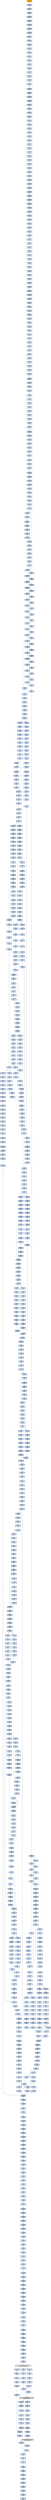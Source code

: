 strict digraph G {
	graph [bgcolor=transparent,
		name=G
	];
	node [color=lightsteelblue,
		fillcolor=lightsteelblue,
		shape=rectangle,
		style=filled
	];
	"0x004db94a"	[label="0x004db94a
imull"];
	"0x004db94d"	[label="0x004db94d
cmpl"];
	"0x004db94a" -> "0x004db94d"	[color="#000000"];
	"0x004db7da"	[label="0x004db7da
movw"];
	"0x004db7e1"	[label="0x004db7e1
jmp"];
	"0x004db7da" -> "0x004db7e1"	[color="#000000"];
	"0x004db3d6"	[label="0x004db3d6
movl"];
	"0x004db3da"	[label="0x004db3da
shll"];
	"0x004db3d6" -> "0x004db3da"	[color="#000000"];
	"0x004db42a"	[label="0x004db42a
subl"];
	"0x004db42c"	[label="0x004db42c
movb"];
	"0x004db42a" -> "0x004db42c"	[color="#000000"];
	"0x004db2d5"	[label="0x004db2d5
movl"];
	"0x004db2dc"	[label="0x004db2dc
movl"];
	"0x004db2d5" -> "0x004db2dc"	[color="#000000"];
	"0x00431acb"	[label="0x00431acb
movb"];
	"0x00431acd"	[label="0x00431acd
stosb"];
	"0x00431acb" -> "0x00431acd"	[color="#000000"];
	"0x004db832"	[label="0x004db832
cmpl"];
	"0x004db834"	[label="0x004db834
jae"];
	"0x004db832" -> "0x004db834"	[color="#000000"];
	"0x00431a22"	[label="0x00431a22
addl"];
	"0x00431a25"	[label="0x00431a25
call"];
	"0x00431a22" -> "0x00431a25"	[color="#000000"];
	"0x004dbb89"	[label="0x004dbb89
sarl"];
	"0x004dbb8b"	[label="0x004dbb8b
andl"];
	"0x004dbb89" -> "0x004dbb8b"	[color="#000000"];
	"0x004dbc52"	[label="0x004dbc52
shrl"];
	"0x004dbc55"	[label="0x004dbc55
movzwl"];
	"0x004dbc52" -> "0x004dbc55"	[color="#000000"];
	"0x004db5f4"	[label="0x004db5f4
subl"];
	"0x004db5f9"	[label="0x004db5f9
jmp"];
	"0x004db5f4" -> "0x004db5f9"	[color="#000000"];
	"0x004db585"	[label="0x004db585
movl"];
	"0x004db589"	[label="0x004db589
movl"];
	"0x004db585" -> "0x004db589"	[color="#000000"];
	"0x004db8ab"	[label="0x004db8ab
movl"];
	"0x004db8ad"	[label="0x004db8ad
movl"];
	"0x004db8ab" -> "0x004db8ad"	[color="#000000"];
	GETMODULEHANDLEA_KERNEL32_DLL	[color=lightgrey,
		fillcolor=lightgrey,
		label="GETMODULEHANDLEA_KERNEL32_DLL
GETMODULEHANDLEA"];
	"0x00431a8a"	[label="0x00431a8a
movl"];
	GETMODULEHANDLEA_KERNEL32_DLL -> "0x00431a8a"	[color="#000000"];
	"0x0041c7ef"	[label="0x0041c7ef
testl"];
	GETMODULEHANDLEA_KERNEL32_DLL -> "0x0041c7ef"	[color="#000000"];
	"0x00431a38"	[label="0x00431a38
orl"];
	GETMODULEHANDLEA_KERNEL32_DLL -> "0x00431a38"	[color="#000000"];
	"0x004db57e"	[label="0x004db57e
imull"];
	"0x004db581"	[label="0x004db581
cmpl"];
	"0x004db57e" -> "0x004db581"	[color="#000000"];
	"0x004db6dc"	[label="0x004db6dc
shll"];
	"0x004db6df"	[label="0x004db6df
shll"];
	"0x004db6dc" -> "0x004db6df"	[color="#000000"];
	"0x004db97a"	[label="0x004db97a
movl"];
	"0x004db97e"	[label="0x004db97e
jmp"];
	"0x004db97a" -> "0x004db97e"	[color="#000000"];
	"0x004319b5"	[label="0x004319b5
orl"];
	"0x004319b7"	[label="0x004319b7
pushl"];
	"0x004319b5" -> "0x004319b7"	[color="#000000"];
	"0x004dbd45"	[label="0x004dbd45
movl"];
	"0x004dbd4c"	[label="0x004dbd4c
movl"];
	"0x004dbd45" -> "0x004dbd4c"	[color="#000000"];
	"0x004db452"	[label="0x004db452
movl"];
	"0x004db457"	[label="0x004db457
subl"];
	"0x004db452" -> "0x004db457"	[color="#000000"];
	"0x004db207"	[label="0x004db207
movl"];
	"0x004db209"	[label="0x004db209
addl"];
	"0x004db207" -> "0x004db209"	[color="#000000"];
	"0x004dbd53"	[label="0x004dbd53
popl"];
	"0x004dbd54"	[label="0x004dbd54
popl"];
	"0x004dbd53" -> "0x004dbd54"	[color="#000000"];
	"0x004db269"	[label="0x004db269
pushl"];
	"0x004db26a"	[label="0x004db26a
pushl"];
	"0x004db269" -> "0x004db26a"	[color="#000000"];
	"0x004db558"	[label="0x004db558
cmpl"];
	"0x004db55c"	[label="0x004db55c
je"];
	"0x004db558" -> "0x004db55c"	[color="#000000"];
	"0x004db21e"	[label="0x004db21e
pushl"];
	"0x004db21f"	[label="0x004db21f
pushl"];
	"0x004db21e" -> "0x004db21f"	[color="#000000"];
	"0x004db647"	[label="0x004db647
shrl"];
	"0x004db64a"	[label="0x004db64a
movw"];
	"0x004db647" -> "0x004db64a"	[color="#000000"];
	"0x004db7fd"	[label="0x004db7fd
movw"];
	"0x004db804"	[label="0x004db804
ja"];
	"0x004db7fd" -> "0x004db804"	[color="#000000"];
	"0x004dbbe4"	[label="0x004dbbe4
cmpl"];
	"0x004dbbe8"	[label="0x004dbbe8
jb"];
	"0x004dbbe4" -> "0x004dbbe8"	[color="#000000"];
	"0x004db3b0"	[label="0x004db3b0
incl"];
	"0x004db3b1"	[label="0x004db3b1
incl"];
	"0x004db3b0" -> "0x004db3b1"	[color="#000000"];
	"0x00431ab5"	[label="0x00431ab5
movb"];
	"0x00431ab8"	[label="0x00431ab8
lodsb"];
	"0x00431ab5" -> "0x00431ab8"	[color="#000000"];
	"0x00431a04"	[label="0x00431a04
popl"];
	"0x00431a05"	[label="0x00431a05
addl"];
	"0x00431a04" -> "0x00431a05"	[color="#000000"];
	"0x004db820"	[label="0x004db820
movl"];
	"0x004db822"	[label="0x004db822
shrl"];
	"0x004db820" -> "0x004db822"	[color="#000000"];
	"0x004db306"	[label="0x004db306
decl"];
	"0x004db307"	[label="0x004db307
movl"];
	"0x004db306" -> "0x004db307"	[color="#000000"];
	"0x004dba97"	[label="0x004dba97
shrw"];
	"0x004dba9b"	[label="0x004dba9b
subw"];
	"0x004dba97" -> "0x004dba9b"	[color="#000000"];
	"0x004db719"	[label="0x004db719
leal"];
	"0x004db71c"	[label="0x004db71c
movl"];
	"0x004db719" -> "0x004db71c"	[color="#000000"];
	"0x004db5d4"	[label="0x004db5d4
jg"];
	"0x004db5d6"	[label="0x004db5d6
movl"];
	"0x004db5d4" -> "0x004db5d6"	[color="#000000",
		label=F];
	"0x004db5e3"	[label="0x004db5e3
cmpl"];
	"0x004db5d4" -> "0x004db5e3"	[color="#000000",
		label=T];
	"0x004db982"	[label="0x004db982
subl"];
	"0x004db984"	[label="0x004db984
movl"];
	"0x004db982" -> "0x004db984"	[color="#000000"];
	"0x004dbbca"	[label="0x004dbbca
je"];
	"0x004dbbd0"	[label="0x004dbbd0
shll"];
	"0x004dbbca" -> "0x004dbbd0"	[color="#000000",
		label=F];
	"0x004db232"	[label="0x004db232
andb"];
	"0x004db234"	[label="0x004db234
shll"];
	"0x004db232" -> "0x004db234"	[color="#000000"];
	"0x004db73c"	[label="0x004db73c
leal"];
	"0x004db73f"	[label="0x004db73f
ja"];
	"0x004db73c" -> "0x004db73f"	[color="#000000"];
	"0x004dba12"	[label="0x004dba12
subw"];
	"0x004dba15"	[label="0x004dba15
movl"];
	"0x004dba12" -> "0x004dba15"	[color="#000000"];
	"0x004db8a4"	[label="0x004db8a4
imull"];
	"0x004db8a7"	[label="0x004db8a7
cmpl"];
	"0x004db8a4" -> "0x004db8a7"	[color="#000000"];
	"0x004dba9e"	[label="0x004dba9e
movw"];
	"0x004dba9b" -> "0x004dba9e"	[color="#000000"];
	"0x004db93f"	[label="0x004db93f
movw"];
	"0x004db942"	[label="0x004db942
movl"];
	"0x004db93f" -> "0x004db942"	[color="#000000"];
	"0x004db813"	[label="0x004db813
shll"];
	"0x004db816"	[label="0x004db816
shll"];
	"0x004db813" -> "0x004db816"	[color="#000000"];
	"0x004db7b4"	[label="0x004db7b4
subl"];
	"0x004db7b8"	[label="0x004db7b8
movb"];
	"0x004db7b4" -> "0x004db7b8"	[color="#000000"];
	"0x004db3a4"	[label="0x004db3a4
je"];
	"0x004db3aa"	[label="0x004db3aa
movzbl"];
	"0x004db3a4" -> "0x004db3aa"	[color="#000000",
		label=F];
	"0x004db5c3"	[label="0x004db5c3
movb"];
	"0x004db5c7"	[label="0x004db5c7
movb"];
	"0x004db5c3" -> "0x004db5c7"	[color="#000000"];
	"0x004dbcc7"	[label="0x004dbcc7
movl"];
	"0x004dbcce"	[label="0x004dbcce
movl"];
	"0x004dbcc7" -> "0x004dbcce"	[color="#000000"];
	"0x004db846"	[label="0x004db846
leal"];
	"0x004db849"	[label="0x004db849
movw"];
	"0x004db846" -> "0x004db849"	[color="#000000"];
	"0x004db6b5"	[label="0x004db6b5
shrw"];
	"0x004db6b9"	[label="0x004db6b9
movl"];
	"0x004db6b5" -> "0x004db6b9"	[color="#000000"];
	"0x004db37e"	[label="0x004db37e
loop"];
	"0x004db380"	[label="0x004db380
movl"];
	"0x004db37e" -> "0x004db380"	[color="#000000",
		label=F];
	"0x004db635"	[label="0x004db635
movzbl"];
	"0x004db638"	[label="0x004db638
shll"];
	"0x004db635" -> "0x004db638"	[color="#000000"];
	"0x004dbb9d"	[label="0x004dbb9d
movl"];
	"0x004dbba1"	[label="0x004dbba1
shll"];
	"0x004dbb9d" -> "0x004dbba1"	[color="#000000"];
	"0x00431a8d"	[label="0x00431a8d
orb"];
	"0x00431a8f"	[label="0x00431a8f
movb"];
	"0x00431a8d" -> "0x00431a8f"	[color="#000000"];
	"0x004db641"	[label="0x004db641
movl"];
	"0x004db645"	[label="0x004db645
movl"];
	"0x004db641" -> "0x004db645"	[color="#000000"];
	"0x004db8c5"	[label="0x004db8c5
movl"];
	"0x004db8c9"	[label="0x004db8c9
jmp"];
	"0x004db8c5" -> "0x004db8c9"	[color="#000000"];
	"0x004db993"	[label="0x004db993
movw"];
	"0x004db996"	[label="0x004db996
ja"];
	"0x004db993" -> "0x004db996"	[color="#000000"];
	"0x004dbb8e"	[label="0x004dbb8e
leal"];
	"0x004dbb8b" -> "0x004dbb8e"	[color="#000000"];
	"0x004dba80"	[label="0x004dba80
subl"];
	"0x004dba82"	[label="0x004dba82
sarl"];
	"0x004dba80" -> "0x004dba82"	[color="#000000"];
	"0x004db9f2"	[label="0x004db9f2
movl"];
	"0x004db97e" -> "0x004db9f2"	[color="#000000"];
	"0x004db23a"	[label="0x004db23a
orl"];
	"0x004db23c"	[label="0x004db23c
pushl"];
	"0x004db23a" -> "0x004db23c"	[color="#000000"];
	"0x004dbb74"	[label="0x004dbb74
jne"];
	"0x004dbb76"	[label="0x004dbb76
leal"];
	"0x004dbb74" -> "0x004dbb76"	[color="#000000",
		label=F];
	"0x004db625"	[label="0x004db625
movl"];
	"0x004db629"	[label="0x004db629
ja"];
	"0x004db625" -> "0x004db629"	[color="#000000"];
	"0x004db786"	[label="0x004db786
movw"];
	"0x004db78d"	[label="0x004db78d
je"];
	"0x004db786" -> "0x004db78d"	[color="#000000"];
	"0x004db20b"	[label="0x004db20b
subl"];
	"0x004db20d"	[label="0x004db20d
movl"];
	"0x004db20b" -> "0x004db20d"	[color="#000000"];
	"0x004db2ce"	[label="0x004db2ce
pushl"];
	"0x004db2cf"	[label="0x004db2cf
pushl"];
	"0x004db2ce" -> "0x004db2cf"	[color="#000000"];
	"0x004db619"	[label="0x004db619
movw"];
	"0x004db61d"	[label="0x004db61d
movl"];
	"0x004db619" -> "0x004db61d"	[color="#000000"];
	"0x004db515"	[label="0x004db515
movl"];
	"0x004db517"	[label="0x004db517
leal"];
	"0x004db515" -> "0x004db517"	[color="#000000"];
	"0x004db496"	[label="0x004db496
movl"];
	"0x004db49a"	[label="0x004db49a
leal"];
	"0x004db496" -> "0x004db49a"	[color="#000000"];
	"0x004db70c"	[label="0x004db70c
movl"];
	"0x004db714"	[label="0x004db714
movl"];
	"0x004db70c" -> "0x004db714"	[color="#000000"];
	"0x004db806"	[label="0x004db806
cmpl"];
	"0x004db80a"	[label="0x004db80a
je"];
	"0x004db806" -> "0x004db80a"	[color="#000000"];
	"0x004db613"	[label="0x004db613
cmpl"];
	"0x004db613" -> "0x004db619"	[color="#000000"];
	"0x00431ad3"	[label="0x00431ad3
stosl"];
	"0x00431ad4"	[label="0x00431ad4
popa"];
	"0x00431ad3" -> "0x00431ad4"	[color="#000000"];
	"0x004db8a9"	[label="0x004db8a9
jae"];
	"0x004db8a9" -> "0x004db8ab"	[color="#000000",
		label=F];
	"0x004db8cb"	[label="0x004db8cb
movl"];
	"0x004db8a9" -> "0x004db8cb"	[color="#000000",
		label=T];
	"0x004dbbc6"	[label="0x004dbbc6
cmpl"];
	"0x004dbbc6" -> "0x004dbbca"	[color="#000000"];
	"0x004db62f"	[label="0x004db62f
je"];
	"0x004db62f" -> "0x004db635"	[color="#000000",
		label=F];
	"0x004db3ca"	[label="0x004db3ca
movl"];
	"0x004db3ce"	[label="0x004db3ce
andl"];
	"0x004db3ca" -> "0x004db3ce"	[color="#000000"];
	"0x004dba73"	[label="0x004dba73
cmpl"];
	"0x004dba75"	[label="0x004dba75
jae"];
	"0x004dba73" -> "0x004dba75"	[color="#000000"];
	"0x004db716"	[label="0x004db716
sarl"];
	"0x004db716" -> "0x004db719"	[color="#000000"];
	"0x004dba5a"	[label="0x004dba5a
movzbl"];
	"0x004dba5d"	[label="0x004dba5d
shll"];
	"0x004dba5a" -> "0x004dba5d"	[color="#000000"];
	"0x004dbb56"	[label="0x004dbb56
subl"];
	"0x004dbb5a"	[label="0x004dbb5a
subl"];
	"0x004dbb56" -> "0x004dbb5a"	[color="#000000"];
	"0x004db2c9"	[label="0x004db2c9
jmp"];
	"0x004dbd56"	[label="0x004dbd56
jmp"];
	"0x004db2c9" -> "0x004dbd56"	[color="#000000"];
	"0x004db793"	[label="0x004db793
xorl"];
	"0x004db78d" -> "0x004db793"	[color="#000000",
		label=F];
	"0x004dbaa1"	[label="0x004dbaa1
leal"];
	"0x004dba9e" -> "0x004dbaa1"	[color="#000000"];
	"0x004db741"	[label="0x004db741
cmpl"];
	"0x004db745"	[label="0x004db745
je"];
	"0x004db741" -> "0x004db745"	[color="#000000"];
	"0x004db81c"	[label="0x004db81c
movl"];
	"0x004db81c" -> "0x004db820"	[color="#000000"];
	"0x00431a8c"	[label="0x00431a8c
lodsb"];
	"0x00431a8a" -> "0x00431a8c"	[color="#000000"];
	"0x004dbb3c"	[label="0x004dbb3c
jae"];
	"0x004dbb3c" -> "0x004dbb56"	[color="#000000",
		label=T];
	"0x004dbb3e"	[label="0x004dbb3e
movl"];
	"0x004dbb3c" -> "0x004dbb3e"	[color="#000000",
		label=F];
	"0x004db220"	[label="0x004db220
decl"];
	"0x004db21f" -> "0x004db220"	[color="#000000"];
	"0x004db698"	[label="0x004db698
setg"];
	"0x004db69b"	[label="0x004db69b
addl"];
	"0x004db698" -> "0x004db69b"	[color="#000000"];
	"0x004db9c5"	[label="0x004db9c5
movl"];
	"0x004db9ca"	[label="0x004db9ca
subl"];
	"0x004db9c5" -> "0x004db9ca"	[color="#000000"];
	"0x004dbbf8"	[label="0x004dbbf8
shll"];
	"0x004dbbfb"	[label="0x004dbbfb
movl"];
	"0x004dbbf8" -> "0x004dbbfb"	[color="#000000"];
	"0x004dbcd0"	[label="0x004dbcd0
subl"];
	"0x004dbcd4"	[label="0x004dbcd4
addl"];
	"0x004dbcd0" -> "0x004dbcd4"	[color="#000000"];
	"0x004dba60"	[label="0x004dba60
incl"];
	"0x004dba5d" -> "0x004dba60"	[color="#000000"];
	"0x004dbaad"	[label="0x004dbaad
jne"];
	"0x004dbaaf"	[label="0x004dbaaf
movb"];
	"0x004dbaad" -> "0x004dbaaf"	[color="#000000",
		label=F];
	"0x004db838"	[label="0x004db838
movl"];
	"0x004db83d"	[label="0x004db83d
subl"];
	"0x004db838" -> "0x004db83d"	[color="#000000"];
	"0x004db8cf"	[label="0x004db8cf
subl"];
	"0x004db8d1"	[label="0x004db8d1
movl"];
	"0x004db8cf" -> "0x004db8d1"	[color="#000000"];
	"0x004dbc28"	[label="0x004dbc28
cmpl"];
	"0x004dbc30"	[label="0x004dbc30
ja"];
	"0x004dbc28" -> "0x004dbc30"	[color="#000000"];
	"0x00431a51"	[label="0x00431a51
call"];
	"0x00431ae4"	[label="0x00431ae4
jmp"];
	"0x00431a51" -> "0x00431ae4"	[color="#000000"];
	"0x004dbc36"	[label="0x004dbc36
je"];
	"0x004dbc3c"	[label="0x004dbc3c
shll"];
	"0x004dbc36" -> "0x004dbc3c"	[color="#000000",
		label=F];
	"0x004dbb12"	[label="0x004dbb12
cmpl"];
	"0x004dbb16"	[label="0x004dbb16
je"];
	"0x004dbb12" -> "0x004dbb16"	[color="#000000"];
	"0x004db9a8"	[label="0x004db9a8
shll"];
	"0x004db9ab"	[label="0x004db9ab
incl"];
	"0x004db9a8" -> "0x004db9ab"	[color="#000000"];
	"0x004db854"	[label="0x004db854
jmp"];
	"0x004db8f9"	[label="0x004db8f9
movl"];
	"0x004db854" -> "0x004db8f9"	[color="#000000"];
	"0x004dbc44"	[label="0x004dbc44
shll"];
	"0x004dbc47"	[label="0x004dbc47
incl"];
	"0x004dbc44" -> "0x004dbc47"	[color="#000000"];
	"0x004db96f"	[label="0x004db96f
movw"];
	"0x004db972"	[label="0x004db972
movl"];
	"0x004db96f" -> "0x004db972"	[color="#000000"];
	"0x004db246"	[label="0x004db246
popl"];
	"0x004db247"	[label="0x004db247
popl"];
	"0x004db246" -> "0x004db247"	[color="#000000"];
	"0x004db72f"	[label="0x004db72f
shll"];
	"0x004db732"	[label="0x004db732
addl"];
	"0x004db72f" -> "0x004db732"	[color="#000000"];
	"0x004db21c"	[label="0x004db21c
movl"];
	"0x004db21c" -> "0x004db21e"	[color="#000000"];
	"0x004db708"	[label="0x004db708
movl"];
	"0x004db70a"	[label="0x004db70a
subl"];
	"0x004db708" -> "0x004db70a"	[color="#000000"];
	"0x004db32f"	[label="0x004db32f
movl"];
	"0x004db335"	[label="0x004db335
movl"];
	"0x004db32f" -> "0x004db335"	[color="#000000"];
	"0x004db438"	[label="0x004db438
leal"];
	"0x004db43b"	[label="0x004db43b
movzbl"];
	"0x004db438" -> "0x004db43b"	[color="#000000"];
	"0x004db2f3"	[label="0x004db2f3
movl"];
	"0x004db2f7"	[label="0x004db2f7
movl"];
	"0x004db2f3" -> "0x004db2f7"	[color="#000000"];
	"0x004dba34"	[label="0x004dba34
movl"];
	"0x004dba38"	[label="0x004dba38
leal"];
	"0x004dba34" -> "0x004dba38"	[color="#000000"];
	"0x004db23f"	[label="0x004db23f
movl"];
	"0x004db244"	[label="0x004db244
shll"];
	"0x004db23f" -> "0x004db244"	[color="#000000"];
	"0x004db5ad"	[label="0x004db5ad
subw"];
	"0x004db5b0"	[label="0x004db5b0
movw"];
	"0x004db5ad" -> "0x004db5b0"	[color="#000000"];
	"0x004db218"	[label="0x004db218
subl"];
	"0x004db21a"	[label="0x004db21a
addl"];
	"0x004db218" -> "0x004db21a"	[color="#000000"];
	"0x004db913"	[label="0x004db913
addl"];
	"0x004db919"	[label="0x004db919
leal"];
	"0x004db913" -> "0x004db919"	[color="#000000"];
	"0x004dbd10"	[label="0x004dbd10
cmpl"];
	"0x004dbd18"	[label="0x004dbd18
ja"];
	"0x004dbd10" -> "0x004dbd18"	[color="#000000"];
	"0x004db2b7"	[label="0x004db2b7
stosb"];
	"0x004db2b8"	[label="0x004db2b8
movl"];
	"0x004db2b7" -> "0x004db2b8"	[color="#000000"];
	"0x0041c7f1"	[label="0x0041c7f1
je"];
	"0x0041c7ef" -> "0x0041c7f1"	[color="#000000"];
	"0x004db927"	[label="0x004db927
ja"];
	"0x004db927" -> "0x004db93f"	[color="#000000",
		label=T];
	"0x004db929"	[label="0x004db929
cmpl"];
	"0x004db927" -> "0x004db929"	[color="#000000",
		label=F];
	"0x004db46a"	[label="0x004db46a
leal"];
	"0x004db471"	[label="0x004db471
movl"];
	"0x004db46a" -> "0x004db471"	[color="#000000"];
	"0x004dbd38"	[label="0x004dbd38
movl"];
	"0x004dbd3f"	[label="0x004dbd3f
movl"];
	"0x004dbd38" -> "0x004dbd3f"	[color="#000000"];
	"0x004db93d"	[label="0x004db93d
orl"];
	"0x004db93d" -> "0x004db93f"	[color="#000000"];
	"0x004dbb1c"	[label="0x004dbb1c
shll"];
	"0x004dbb16" -> "0x004dbb1c"	[color="#000000",
		label=F];
	"0x004db6a4"	[label="0x004db6a4
movl"];
	"0x004db6a8"	[label="0x004db6a8
jmp"];
	"0x004db6a4" -> "0x004db6a8"	[color="#000000"];
	"0x004db302"	[label="0x004db302
shll"];
	"0x004db304"	[label="0x004db304
movl"];
	"0x004db302" -> "0x004db304"	[color="#000000"];
	"0x004db574"	[label="0x004db574
movw"];
	"0x004db578"	[label="0x004db578
shrl"];
	"0x004db574" -> "0x004db578"	[color="#000000"];
	"0x004db96c"	[label="0x004db96c
leal"];
	"0x004db96c" -> "0x004db96f"	[color="#000000"];
	"0x004dbc80"	[label="0x004dbc80
movl"];
	"0x004dbc82"	[label="0x004dbc82
shrw"];
	"0x004dbc80" -> "0x004dbc82"	[color="#000000"];
	"0x004db736"	[label="0x004db736
cmpl"];
	"0x004db736" -> "0x004db73c"	[color="#000000"];
	"0x004db501"	[label="0x004db501
leal"];
	"0x004db504"	[label="0x004db504
movw"];
	"0x004db501" -> "0x004db504"	[color="#000000"];
	"0x004dba0a"	[label="0x004dba0a
movl"];
	"0x004dba0a" -> "0x004dba12"	[color="#000000"];
	"0x004db4ba"	[label="0x004db4ba
ja"];
	"0x004db4d4"	[label="0x004db4d4
movl"];
	"0x004db4ba" -> "0x004db4d4"	[color="#000000",
		label=T];
	"0x004db4bc"	[label="0x004db4bc
cmpl"];
	"0x004db4ba" -> "0x004db4bc"	[color="#000000",
		label=F];
	"0x004db356"	[label="0x004db356
movl"];
	"0x004db35e"	[label="0x004db35e
movzbl"];
	"0x004db356" -> "0x004db35e"	[color="#000000"];
	"0x004319ef"	[label="0x004319ef
call"];
	"0x004319f4"	[label="0x004319f4
popl"];
	"0x004319ef" -> "0x004319f4"	[color="#000000"];
	"0x004db5de"	[label="0x004db5de
jmp"];
	"0x004dbcff"	[label="0x004dbcff
movl"];
	"0x004db5de" -> "0x004dbcff"	[color="#000000"];
	"0x004db5ca"	[label="0x004db5ca
incl"];
	"0x004db5c7" -> "0x004db5ca"	[color="#000000"];
	"0x004dbca1"	[label="0x004dbca1
decl"];
	"0x004dbca2"	[label="0x004dbca2
movl"];
	"0x004dbca1" -> "0x004dbca2"	[color="#000000"];
	"0x004db25c"	[label="0x004db25c
shll"];
	"0x004db25f"	[label="0x004db25f
pushl"];
	"0x004db25c" -> "0x004db25f"	[color="#000000"];
	"0x004db766"	[label="0x004db766
imull"];
	"0x004db769"	[label="0x004db769
cmpl"];
	"0x004db766" -> "0x004db769"	[color="#000000"];
	"0x004dbb91"	[label="0x004dbb91
orl"];
	"0x004dbb94"	[label="0x004dbb94
cmpl"];
	"0x004dbb91" -> "0x004dbb94"	[color="#000000"];
	"0x00431a63"	[label="0x00431a63
call"];
	VIRTUALPROTECT_KERNEL32	[color=lightgrey,
		fillcolor=lightgrey,
		label="VIRTUALPROTECT_KERNEL32
VIRTUALPROTECT"];
	"0x00431a63" -> VIRTUALPROTECT_KERNEL32	[color="#000000"];
	"0x004db9fc"	[label="0x004db9fc
subl"];
	"0x004db9fe"	[label="0x004db9fe
subl"];
	"0x004db9fc" -> "0x004db9fe"	[color="#000000"];
	"0x004dbab3"	[label="0x004dbab3
movl"];
	"0x004dbaaf" -> "0x004dbab3"	[color="#000000"];
	"0x004db763"	[label="0x004db763
movzwl"];
	"0x004db763" -> "0x004db766"	[color="#000000"];
	"0x004db819"	[label="0x004db819
incl"];
	"0x004db81a"	[label="0x004db81a
orl"];
	"0x004db819" -> "0x004db81a"	[color="#000000"];
	"0x004db87f"	[label="0x004db87f
je"];
	"0x004db885"	[label="0x004db885
movzbl"];
	"0x004db87f" -> "0x004db885"	[color="#000000",
		label=F];
	"0x0041c7f3"	[label="0x0041c7f3
pushl"];
	"0x0041c7f1" -> "0x0041c7f3"	[color="#000000",
		label=F];
	"0x004db6e5"	[label="0x004db6e5
movl"];
	"0x004db6e9"	[label="0x004db6e9
movl"];
	"0x004db6e5" -> "0x004db6e9"	[color="#000000"];
	"0x004db861"	[label="0x004db861
shrw"];
	"0x004db865"	[label="0x004db865
subw"];
	"0x004db861" -> "0x004db865"	[color="#000000"];
	"0x004dbbee"	[label="0x004dbbee
orl"];
	"0x004dbbf1"	[label="0x004dbbf1
decl"];
	"0x004dbbee" -> "0x004dbbf1"	[color="#000000"];
	"0x004db6cf"	[label="0x004db6cf
cmpl"];
	"0x004db6d3"	[label="0x004db6d3
je"];
	"0x004db6cf" -> "0x004db6d3"	[color="#000000"];
	"0x004db9b2"	[label="0x004db9b2
movl"];
	"0x004db9b4"	[label="0x004db9b4
shrl"];
	"0x004db9b2" -> "0x004db9b4"	[color="#000000"];
	"0x004dbb06"	[label="0x004dbb06
addl"];
	"0x004dbb08"	[label="0x004dbb08
cmpl"];
	"0x004dbb06" -> "0x004dbb08"	[color="#000000"];
	"0x004db939"	[label="0x004db939
shll"];
	"0x004db93c"	[label="0x004db93c
incl"];
	"0x004db939" -> "0x004db93c"	[color="#000000"];
	"0x004dbbb7"	[label="0x004dbbb7
jmp"];
	"0x004dbc0f"	[label="0x004dbc0f
movl"];
	"0x004dbbb7" -> "0x004dbc0f"	[color="#000000"];
	"0x004db5e8"	[label="0x004db5e8
jg"];
	"0x004db5e8" -> "0x004db5f4"	[color="#000000",
		label=T];
	"0x004db5ea"	[label="0x004db5ea
subl"];
	"0x004db5e8" -> "0x004db5ea"	[color="#000000",
		label=F];
	"0x004db4a1"	[label="0x004db4a1
andl"];
	"0x004db4a7"	[label="0x004db4a7
cmpl"];
	"0x004db4a1" -> "0x004db4a7"	[color="#000000"];
	"0x004db6b3"	[label="0x004db6b3
movl"];
	"0x004db6b3" -> "0x004db6b5"	[color="#000000"];
	"0x004db5f9" -> "0x004dbcff"	[color="#000000"];
	"0x004db629" -> "0x004db641"	[color="#000000",
		label=T];
	"0x004db62b"	[label="0x004db62b
cmpl"];
	"0x004db629" -> "0x004db62b"	[color="#000000",
		label=F];
	"0x004dbafa"	[label="0x004dbafa
movl"];
	"0x004dbaff"	[label="0x004dbaff
leal"];
	"0x004dbafa" -> "0x004dbaff"	[color="#000000"];
	"0x004db720"	[label="0x004db720
movw"];
	"0x004db727"	[label="0x004db727
movl"];
	"0x004db720" -> "0x004db727"	[color="#000000"];
	"0x004db27f"	[label="0x004db27f
cmpl"];
	"0x004db281"	[label="0x004db281
jae"];
	"0x004db27f" -> "0x004db281"	[color="#000000"];
	"0x004db6eb"	[label="0x004db6eb
shrl"];
	"0x004db6e9" -> "0x004db6eb"	[color="#000000"];
	"0x004db52d"	[label="0x004db52d
je"];
	"0x004db52f"	[label="0x004db52f
cmpl"];
	"0x004db52d" -> "0x004db52f"	[color="#000000",
		label=F];
	"0x004db53d"	[label="0x004db53d
cmpl"];
	"0x004db52d" -> "0x004db53d"	[color="#000000",
		label=T];
	"0x004db9a2"	[label="0x004db9a2
movzbl"];
	"0x004db9a5"	[label="0x004db9a5
shll"];
	"0x004db9a2" -> "0x004db9a5"	[color="#000000"];
	"0x004dbd0a"	[label="0x004dbd0a
jb"];
	"0x004dbd0a" -> "0x004dbd10"	[color="#000000",
		label=F];
	"0x00431a3a"	[label="0x00431a3a
je"];
	"0x00431a3c"	[label="0x00431a3c
call"];
	"0x00431a3a" -> "0x00431a3c"	[color="#000000",
		label=F];
	"0x004db2a9"	[label="0x004db2a9
call"];
	"0x004db2ae"	[label="0x004db2ae
popl"];
	"0x004db2a9" -> "0x004db2ae"	[color="#000000"];
	"0x004db6bd"	[label="0x004db6bd
subw"];
	"0x004db6c0"	[label="0x004db6c0
cmpl"];
	"0x004db6bd" -> "0x004db6c0"	[color="#000000"];
	"0x004db685"	[label="0x004db685
movl"];
	"0x004db689"	[label="0x004db689
movl"];
	"0x004db685" -> "0x004db689"	[color="#000000"];
	"0x004db2fc"	[label="0x004db2fc
movzbl"];
	"0x004db2f7" -> "0x004db2fc"	[color="#000000"];
	"0x00431a5a"	[label="0x00431a5a
pushl"];
	"0x00431a5b"	[label="0x00431a5b
pushl"];
	"0x00431a5a" -> "0x00431a5b"	[color="#000000"];
	"0x004db8ed"	[label="0x004db8ed
movl"];
	"0x004db8f1"	[label="0x004db8f1
movl"];
	"0x004db8ed" -> "0x004db8f1"	[color="#000000"];
	"0x004db4e8"	[label="0x004db4e8
cmpl"];
	"0x004db4ea"	[label="0x004db4ea
jae"];
	"0x004db4e8" -> "0x004db4ea"	[color="#000000"];
	"0x004db8be"	[label="0x004db8be
movw"];
	"0x004db8be" -> "0x004db8c5"	[color="#000000"];
	"0x004db89a"	[label="0x004db89a
movw"];
	"0x004db8a1"	[label="0x004db8a1
movzwl"];
	"0x004db89a" -> "0x004db8a1"	[color="#000000"];
	"0x004db274"	[label="0x004db274
subl"];
	"0x004db276"	[label="0x004db276
movl"];
	"0x004db274" -> "0x004db276"	[color="#000000"];
	"0x004db74e"	[label="0x004db74e
shll"];
	"0x004db751"	[label="0x004db751
shll"];
	"0x004db74e" -> "0x004db751"	[color="#000000"];
	"0x00431a91"	[label="0x00431a91
movb"];
	"0x00431a94"	[label="0x00431a94
jne"];
	"0x00431a91" -> "0x00431a94"	[color="#000000"];
	"0x004db56e"	[label="0x004db56e
orl"];
	"0x004db570"	[label="0x004db570
movl"];
	"0x004db56e" -> "0x004db570"	[color="#000000"];
	"0x004db281" -> "0x004db2a9"	[color="#000000",
		label=T];
	"0x004db9e3"	[label="0x004db9e3
movw"];
	"0x004db9e7"	[label="0x004db9e7
leal"];
	"0x004db9e3" -> "0x004db9e7"	[color="#000000"];
	"0x004db217"	[label="0x004db217
lodsl"];
	"0x004db217" -> "0x004db218"	[color="#000000"];
	"0x004db905"	[label="0x004db905
xorl"];
	"0x004db907"	[label="0x004db907
cmpl"];
	"0x004db905" -> "0x004db907"	[color="#000000"];
	"0x004dba1d"	[label="0x004dba1d
movw"];
	"0x004dba15" -> "0x004dba1d"	[color="#000000"];
	"0x00431ace"	[label="0x00431ace
movl"];
	"0x00431acd" -> "0x00431ace"	[color="#000000"];
	"0x004dbd4e"	[label="0x004dbd4e
addl"];
	"0x004dbd51"	[label="0x004dbd51
popl"];
	"0x004dbd4e" -> "0x004dbd51"	[color="#000000"];
	"0x004dba77"	[label="0x004dba77
movl"];
	"0x004dba75" -> "0x004dba77"	[color="#000000",
		label=F];
	"0x004dba8f"	[label="0x004dba8f
subl"];
	"0x004dba75" -> "0x004dba8f"	[color="#000000",
		label=T];
	"0x004db7e6"	[label="0x004db7e6
movl"];
	"0x004db7e8"	[label="0x004db7e8
subl"];
	"0x004db7e6" -> "0x004db7e8"	[color="#000000"];
	"0x004db76d"	[label="0x004db76d
subl"];
	"0x004db771"	[label="0x004db771
sarl"];
	"0x004db76d" -> "0x004db771"	[color="#000000"];
	"0x004db868"	[label="0x004db868
movl"];
	"0x004db865" -> "0x004db868"	[color="#000000"];
	"0x004db58e"	[label="0x004db58e
subl"];
	"0x004db589" -> "0x004db58e"	[color="#000000"];
	"0x00431ad5"	[label="0x00431ad5
jmp"];
	"0x004db23d"	[label="0x004db23d
addb"];
	"0x004db23c" -> "0x004db23d"	[color="#000000"];
	"0x004dbba3"	[label="0x004dbba3
addl"];
	"0x004dbba5"	[label="0x004dbba5
movl"];
	"0x004dbba3" -> "0x004dbba5"	[color="#000000"];
	"0x004db703"	[label="0x004db703
movl"];
	"0x004db703" -> "0x004db708"	[color="#000000"];
	"0x004dbc5f"	[label="0x004dbc5f
movl"];
	"0x004dbc63"	[label="0x004dbc63
movl"];
	"0x004dbc5f" -> "0x004dbc63"	[color="#000000"];
	"0x004db27b"	[label="0x004db27b
subl"];
	"0x004db27d"	[label="0x004db27d
subl"];
	"0x004db27b" -> "0x004db27d"	[color="#000000"];
	"0x004dbbe2"	[label="0x004dbbe2
addl"];
	"0x004dbbe2" -> "0x004dbbe4"	[color="#000000"];
	"0x004db608"	[label="0x004db608
subl"];
	"0x004db60a"	[label="0x004db60a
movl"];
	"0x004db608" -> "0x004db60a"	[color="#000000"];
	"0x004db5b6"	[label="0x004db5b6
movl"];
	"0x004db5ba"	[label="0x004db5ba
movl"];
	"0x004db5b6" -> "0x004db5ba"	[color="#000000"];
	"0x004db3eb"	[label="0x004db3eb
leal"];
	"0x004db3ee"	[label="0x004db3ee
ja"];
	"0x004db3eb" -> "0x004db3ee"	[color="#000000"];
	"0x004db7b0"	[label="0x004db7b0
movl"];
	"0x004db7b0" -> "0x004db7b4"	[color="#000000"];
	"0x004db850"	[label="0x004db850
movl"];
	"0x004db850" -> "0x004db854"	[color="#000000"];
	"0x00431a58"	[label="0x00431a58
je"];
	"0x00431a58" -> "0x00431a5a"	[color="#000000",
		label=F];
	"0x004dbb42"	[label="0x004dbb42
movl"];
	"0x004dbb47"	[label="0x004dbb47
subl"];
	"0x004dbb42" -> "0x004dbb47"	[color="#000000"];
	"0x004db895"	[label="0x004db895
movl"];
	"0x004db897"	[label="0x004db897
shrl"];
	"0x004db895" -> "0x004db897"	[color="#000000"];
	"0x004db567"	[label="0x004db567
movzbl"];
	"0x004db56a"	[label="0x004db56a
shll"];
	"0x004db567" -> "0x004db56a"	[color="#000000"];
	"0x004db944"	[label="0x004db944
shrl"];
	"0x004db947"	[label="0x004db947
movzwl"];
	"0x004db944" -> "0x004db947"	[color="#000000"];
	"0x004db757"	[label="0x004db757
movw"];
	"0x004db75e"	[label="0x004db75e
movl"];
	"0x004db757" -> "0x004db75e"	[color="#000000"];
	"0x004dbae4"	[label="0x004dbae4
shll"];
	"0x004dbae7"	[label="0x004dbae7
movl"];
	"0x004dbae4" -> "0x004dbae7"	[color="#000000"];
	"0x004dbb21"	[label="0x004dbb21
movzbl"];
	"0x004dbb1c" -> "0x004dbb21"	[color="#000000"];
	"0x004db592"	[label="0x004db592
sarl"];
	"0x004db595"	[label="0x004db595
leal"];
	"0x004db592" -> "0x004db595"	[color="#000000"];
	"0x004db33a"	[label="0x004db33a
movl"];
	"0x004db33e"	[label="0x004db33e
movl"];
	"0x004db33a" -> "0x004db33e"	[color="#000000"];
	"0x004db543"	[label="0x004db543
jg"];
	"0x004db543" -> "0x004db5b6"	[color="#000000",
		label=T];
	"0x004dbbf4"	[label="0x004dbbf4
movl"];
	"0x004dbbf4" -> "0x004dbbf8"	[color="#000000"];
	"0x004db483"	[label="0x004db483
movl"];
	"0x004db48a"	[label="0x004db48a
movzbl"];
	"0x004db483" -> "0x004db48a"	[color="#000000"];
	"0x004db3b4"	[label="0x004db3b4
cmpl"];
	"0x004db3b7"	[label="0x004db3b7
jle"];
	"0x004db3b4" -> "0x004db3b7"	[color="#000000"];
	"0x004db4f5"	[label="0x004db4f5
subl"];
	"0x004db4f7"	[label="0x004db4f7
movl"];
	"0x004db4f5" -> "0x004db4f7"	[color="#000000"];
	"0x004db66b"	[label="0x004db66b
movl"];
	"0x004db66f"	[label="0x004db66f
leal"];
	"0x004db66b" -> "0x004db66f"	[color="#000000"];
	"0x004db602"	[label="0x004db602
subl"];
	"0x004db604"	[label="0x004db604
movl"];
	"0x004db602" -> "0x004db604"	[color="#000000"];
	"0x004db8e5"	[label="0x004db8e5
movl"];
	"0x004db8e9"	[label="0x004db8e9
movl"];
	"0x004db8e5" -> "0x004db8e9"	[color="#000000"];
	"0x00431a10"	[label="0x00431a10
cmpb"];
	"0x00431a13"	[label="0x00431a13
jne"];
	"0x00431a10" -> "0x00431a13"	[color="#000000"];
	"0x004dbc6d"	[label="0x004dbc6d
leal"];
	"0x004dbc70"	[label="0x004dbc70
movw"];
	"0x004dbc6d" -> "0x004dbc70"	[color="#000000"];
	"0x004db62b" -> "0x004db62f"	[color="#000000"];
	"0x00431a7c"	[label="0x00431a7c
lodsl"];
	"0x00431a7d"	[label="0x00431a7d
cmpl"];
	"0x00431a7c" -> "0x00431a7d"	[color="#000000"];
	"0x004db980"	[label="0x004db980
subl"];
	"0x004db980" -> "0x004db982"	[color="#000000"];
	"0x004dbcba"	[label="0x004dbcba
movl"];
	"0x004dbcbe"	[label="0x004dbcbe
addl"];
	"0x004dbcba" -> "0x004dbcbe"	[color="#000000"];
	"0x004db951"	[label="0x004db951
movl"];
	"0x004db955"	[label="0x004db955
movl"];
	"0x004db951" -> "0x004db955"	[color="#000000"];
	"0x004dbb79"	[label="0x004dbb79
cmpl"];
	"0x004dbb7c"	[label="0x004dbb7c
movl"];
	"0x004dbb79" -> "0x004dbb7c"	[color="#000000"];
	"0x004db9fa"	[label="0x004db9fa
jmp"];
	"0x004dba2b"	[label="0x004dba2b
movl"];
	"0x004db9fa" -> "0x004dba2b"	[color="#000000"];
	"0x004db556"	[label="0x004db556
ja"];
	"0x004db556" -> "0x004db558"	[color="#000000",
		label=F];
	"0x004db556" -> "0x004db570"	[color="#000000",
		label=T];
	"0x004dbacf"	[label="0x004dbacf
addl"];
	"0x004dbad4"	[label="0x004dbad4
cmpl"];
	"0x004dbacf" -> "0x004dbad4"	[color="#000000"];
	"0x004db986"	[label="0x004db986
shrw"];
	"0x004db98a"	[label="0x004db98a
subw"];
	"0x004db986" -> "0x004db98a"	[color="#000000"];
	"0x004db6b1"	[label="0x004db6b1
subl"];
	"0x004db6b1" -> "0x004db6b3"	[color="#000000"];
	"0x004dba55"	[label="0x004dba55
shll"];
	"0x004dba55" -> "0x004dba5a"	[color="#000000"];
	"0x004db590"	[label="0x004db590
movl"];
	"0x004db590" -> "0x004db592"	[color="#000000"];
	"0x004db57b"	[label="0x004db57b
movzwl"];
	"0x004db578" -> "0x004db57b"	[color="#000000"];
	"0x004dbaef"	[label="0x004dbaef
leal"];
	"0x004dbaf6"	[label="0x004dbaf6
movl"];
	"0x004dbaef" -> "0x004dbaf6"	[color="#000000"];
	"0x004db714" -> "0x004db716"	[color="#000000"];
	"0x004dbb62"	[label="0x004dbb62
subw"];
	"0x004dbb65"	[label="0x004dbb65
leal"];
	"0x004dbb62" -> "0x004dbb65"	[color="#000000"];
	"0x004dbbea"	[label="0x004dbbea
subl"];
	"0x004dbbea" -> "0x004dbbee"	[color="#000000"];
	"0x004db3a0"	[label="0x004db3a0
cmpl"];
	"0x004db3a0" -> "0x004db3a4"	[color="#000000"];
	"0x004db376"	[label="0x004db376
movw"];
	"0x004db37b"	[label="0x004db37b
addl"];
	"0x004db376" -> "0x004db37b"	[color="#000000"];
	"0x004dba6a"	[label="0x004dba6a
shrl"];
	"0x004dba6d"	[label="0x004dba6d
movzwl"];
	"0x004dba6a" -> "0x004dba6d"	[color="#000000"];
	"0x004db88f"	[label="0x004db88f
orl"];
	"0x004db891"	[label="0x004db891
movl"];
	"0x004db88f" -> "0x004db891"	[color="#000000"];
	"0x004dbaa4"	[label="0x004dbaa4
movl"];
	"0x004dbaa8"	[label="0x004dbaa8
decl"];
	"0x004dbaa4" -> "0x004dbaa8"	[color="#000000"];
	"0x004db225"	[label="0x004db225
movb"];
	"0x004db228"	[label="0x004db228
jne"];
	"0x004db225" -> "0x004db228"	[color="#000000"];
	"0x00431a50"	[label="0x00431a50
pushl"];
	"0x00431a50" -> "0x00431a51"	[color="#000000"];
	"0x004dbcc1"	[label="0x004dbcc1
cmpl"];
	"0x004dbcc5"	[label="0x004dbcc5
ja"];
	"0x004dbcc1" -> "0x004dbcc5"	[color="#000000"];
	"0x00431ab3"	[label="0x00431ab3
xorb"];
	"0x00431ab3" -> "0x00431ab5"	[color="#000000"];
	"0x004db50f"	[label="0x004db50f
subl"];
	"0x004db4ea" -> "0x004db50f"	[color="#000000",
		label=T];
	"0x004db4ec"	[label="0x004db4ec
movl"];
	"0x004db4ea" -> "0x004db4ec"	[color="#000000",
		label=F];
	"0x004db879"	[label="0x004db879
ja"];
	"0x004db879" -> "0x004db891"	[color="#000000",
		label=T];
	"0x004db87b"	[label="0x004db87b
cmpl"];
	"0x004db879" -> "0x004db87b"	[color="#000000",
		label=F];
	"0x004db901"	[label="0x004db901
movl"];
	"0x004db901" -> "0x004db905"	[color="#000000"];
	"0x00431a15"	[label="0x00431a15
movl"];
	"0x00431a13" -> "0x00431a15"	[color="#000000",
		label=F];
	"0x004db51e"	[label="0x004db51e
subw"];
	"0x004db521"	[label="0x004db521
cmpl"];
	"0x004db51e" -> "0x004db521"	[color="#000000"];
	"0x004db311"	[label="0x004db311
decl"];
	"0x004db312"	[label="0x004db312
movl"];
	"0x004db311" -> "0x004db312"	[color="#000000"];
	"0x004dbbd5"	[label="0x004dbbd5
movzbl"];
	"0x004dbbd8"	[label="0x004dbbd8
shll"];
	"0x004dbbd5" -> "0x004dbbd8"	[color="#000000"];
	"0x004dbb24"	[label="0x004dbb24
shll"];
	"0x004dbb21" -> "0x004dbb24"	[color="#000000"];
	"0x004db5a9"	[label="0x004db5a9
shrw"];
	"0x004db5a9" -> "0x004db5ad"	[color="#000000"];
	"0x004db4d2"	[label="0x004db4d2
orl"];
	"0x004db4d2" -> "0x004db4d4"	[color="#000000"];
	"0x004db86c"	[label="0x004db86c
cmpl"];
	"0x004db868" -> "0x004db86c"	[color="#000000"];
	"0x004dbd55"	[label="0x004dbd55
ret"];
	"0x004db270"	[label="0x004db270
movl"];
	"0x004dbd55" -> "0x004db270"	[color="#000000"];
	"0x004db201"	[label="0x004db201
popl"];
	"0x004db202"	[label="0x004db202
addl"];
	"0x004db201" -> "0x004db202"	[color="#000000"];
	"0x004db259"	[label="0x004db259
movw"];
	"0x004db259" -> "0x004db25c"	[color="#000000"];
	"0x004db6d9"	[label="0x004db6d9
movzbl"];
	"0x004db6d3" -> "0x004db6d9"	[color="#000000",
		label=F];
	"0x004db825"	[label="0x004db825
movw"];
	"0x004db822" -> "0x004db825"	[color="#000000"];
	"0x004db7ea"	[label="0x004db7ea
shrw"];
	"0x004db7ee"	[label="0x004db7ee
movl"];
	"0x004db7ea" -> "0x004db7ee"	[color="#000000"];
	"0x004db22a"	[label="0x004db22a
subl"];
	"0x004db22c"	[label="0x004db22c
lodsb"];
	"0x004db22a" -> "0x004db22c"	[color="#000000"];
	"0x004dba70"	[label="0x004dba70
imull"];
	"0x004dba6d" -> "0x004dba70"	[color="#000000"];
	"0x004db5a6"	[label="0x004db5a6
leal"];
	"0x004db5a6" -> "0x004db5a9"	[color="#000000"];
	"0x004dbd36"	[label="0x004dbd36
xorl"];
	"0x004dbd36" -> "0x004dbd38"	[color="#000000"];
	"0x004dbab8"	[label="0x004dbab8
shll"];
	"0x004dbab3" -> "0x004dbab8"	[color="#000000"];
	"0x004db776"	[label="0x004db776
movl"];
	"0x004db77a"	[label="0x004db77a
movl"];
	"0x004db776" -> "0x004db77a"	[color="#000000"];
	"0x004dbb85"	[label="0x004dbb85
movl"];
	"0x004dbb87"	[label="0x004dbb87
movl"];
	"0x004dbb85" -> "0x004dbb87"	[color="#000000"];
	"0x004db3f4"	[label="0x004db3f4
je"];
	"0x004db3fa"	[label="0x004db3fa
shll"];
	"0x004db3f4" -> "0x004db3fa"	[color="#000000",
		label=F];
	"0x004db272"	[label="0x004db272
popl"];
	"0x004db273"	[label="0x004db273
popl"];
	"0x004db272" -> "0x004db273"	[color="#000000"];
	"0x004db598"	[label="0x004db598
movw"];
	"0x004db595" -> "0x004db598"	[color="#000000"];
	"0x00431a0b"	[label="0x00431a0b
subl"];
	"0x00431a0b" -> "0x00431a10"	[color="#000000"];
	"0x004db570" -> "0x004db574"	[color="#000000"];
	"0x004dba85"	[label="0x004dba85
leal"];
	"0x004dba88"	[label="0x004dba88
movl"];
	"0x004dba85" -> "0x004dba88"	[color="#000000"];
	"0x004db9f2" -> "0x004db9fa"	[color="#000000"];
	"0x004db9ba"	[label="0x004db9ba
imull"];
	"0x004db9bd"	[label="0x004db9bd
cmpl"];
	"0x004db9ba" -> "0x004db9bd"	[color="#000000"];
	"0x004db94f"	[label="0x004db94f
jae"];
	"0x004db94f" -> "0x004db980"	[color="#000000",
		label=T];
	"0x004db94f" -> "0x004db951"	[color="#000000",
		label=F];
	"0x004dbcdb"	[label="0x004dbcdb
leal"];
	"0x004dbcd4" -> "0x004dbcdb"	[color="#000000"];
	"0x00431ac5"	[label="0x00431ac5
addl"];
	"0x00431ac5" -> "0x00431acb"	[color="#000000"];
	"0x004db9b7"	[label="0x004db9b7
movzwl"];
	"0x004db9b7" -> "0x004db9ba"	[color="#000000"];
	"0x004db4af"	[label="0x004db4af
leal"];
	"0x004db4b3"	[label="0x004db4b3
movl"];
	"0x004db4af" -> "0x004db4b3"	[color="#000000"];
	"0x004db2e4"	[label="0x004db2e4
movb"];
	"0x004db2dc" -> "0x004db2e4"	[color="#000000"];
	"0x00431a3c" -> "0x00431a50"	[color="#000000"];
	"0x004db5b4"	[label="0x004db5b4
jmp"];
	"0x004db5b4" -> "0x004db53d"	[color="#000000"];
	"0x004db8cd"	[label="0x004db8cd
subl"];
	"0x004db8cb" -> "0x004db8cd"	[color="#000000"];
	"0x004db4d8"	[label="0x004db4d8
movw"];
	"0x004db4d4" -> "0x004db4d8"	[color="#000000"];
	"0x004db9ae"	[label="0x004db9ae
movw"];
	"0x004db996" -> "0x004db9ae"	[color="#000000",
		label=T];
	"0x004db998"	[label="0x004db998
cmpl"];
	"0x004db996" -> "0x004db998"	[color="#000000",
		label=F];
	"0x004db583"	[label="0x004db583
jae"];
	"0x004db581" -> "0x004db583"	[color="#000000"];
	"0x0041c7f8"	[label="0x0041c7f8
pushl"];
	"0x0041c7f9"	[label="0x0041c7f9
call"];
	"0x0041c7f8" -> "0x0041c7f9"	[color="#000000"];
	"0x004dbb54"	[label="0x004dbb54
jmp"];
	"0x004dbb6b"	[label="0x004dbb6b
movl"];
	"0x004dbb54" -> "0x004dbb6b"	[color="#000000"];
	"0x004dba02"	[label="0x004dba02
movl"];
	"0x004dba06"	[label="0x004dba06
shrw"];
	"0x004dba02" -> "0x004dba06"	[color="#000000"];
	"0x004db475"	[label="0x004db475
jle"];
	"0x004db471" -> "0x004db475"	[color="#000000"];
	"0x00431a33"	[label="0x00431a33
call"];
	"0x00431ade"	[label="0x00431ade
jmp"];
	"0x00431a33" -> "0x00431ade"	[color="#000000"];
	"0x004db2bd"	[label="0x004db2bd
stosl"];
	"0x004db2be"	[label="0x004db2be
call"];
	"0x004db2bd" -> "0x004db2be"	[color="#000000"];
	"0x004db6cd"	[label="0x004db6cd
ja"];
	"0x004db6cd" -> "0x004db6e5"	[color="#000000",
		label=T];
	"0x004db6cd" -> "0x004db6cf"	[color="#000000",
		label=F];
	"0x004db535"	[label="0x004db535
jle"];
	"0x004db53b"	[label="0x004db53b
jmp"];
	"0x004db535" -> "0x004db53b"	[color="#000000",
		label=F];
	"0x004db211"	[label="0x004db211
shll"];
	"0x004db214"	[label="0x004db214
movl"];
	"0x004db211" -> "0x004db214"	[color="#000000"];
	"0x004db51a"	[label="0x004db51a
shrw"];
	"0x004db517" -> "0x004db51a"	[color="#000000"];
	"0x004db5d0"	[label="0x004db5d0
movl"];
	"0x004db5d0" -> "0x004db5d4"	[color="#000000"];
	"0x004db859"	[label="0x004db859
movl"];
	"0x004db85b"	[label="0x004db85b
subl"];
	"0x004db859" -> "0x004db85b"	[color="#000000"];
	"0x004db6f5"	[label="0x004db6f5
movzwl"];
	"0x004db6f8"	[label="0x004db6f8
imull"];
	"0x004db6f5" -> "0x004db6f8"	[color="#000000"];
	"0x00431ad4" -> "0x00431ad5"	[color="#000000"];
	"0x004db562"	[label="0x004db562
shll"];
	"0x004db562" -> "0x004db567"	[color="#000000"];
	"0x00431a80"	[label="0x00431a80
je"];
	"0x00431abf"	[label="0x00431abf
call"];
	"0x00431a80" -> "0x00431abf"	[color="#000000",
		label=T];
	"0x00431a97"	[label="0x00431a97
orb"];
	"0x00431a99"	[label="0x00431a99
je"];
	"0x00431a97" -> "0x00431a99"	[color="#000000"];
	"0x004db526"	[label="0x004db526
movw"];
	"0x004db526" -> "0x004db52d"	[color="#000000"];
	"0x004dbb52"	[label="0x004dbb52
movl"];
	"0x004dbb52" -> "0x004dbb54"	[color="#000000"];
	"0x004db7f7"	[label="0x004db7f7
cmpl"];
	"0x004db7f7" -> "0x004db7fd"	[color="#000000"];
	"0x004db662"	[label="0x004db662
subl"];
	"0x004db664"	[label="0x004db664
movl"];
	"0x004db662" -> "0x004db664"	[color="#000000"];
	"0x004db7bb"	[label="0x004db7bb
movb"];
	"0x004db7bf"	[label="0x004db7bf
movb"];
	"0x004db7bb" -> "0x004db7bf"	[color="#000000"];
	"0x004db6e2"	[label="0x004db6e2
incl"];
	"0x004db6e3"	[label="0x004db6e3
orl"];
	"0x004db6e2" -> "0x004db6e3"	[color="#000000"];
	"0x004db8c9" -> "0x004db8f1"	[color="#000000"];
	"0x004db95a"	[label="0x004db95a
subl"];
	"0x004db95c"	[label="0x004db95c
shll"];
	"0x004db95a" -> "0x004db95c"	[color="#000000"];
	"0x004dbcac"	[label="0x004dbcac
movl"];
	"0x004dbcaf"	[label="0x004dbcaf
incl"];
	"0x004dbcac" -> "0x004dbcaf"	[color="#000000"];
	"0x004db3ff"	[label="0x004db3ff
movzbl"];
	"0x004db3fa" -> "0x004db3ff"	[color="#000000"];
	"0x004db3c4"	[label="0x004db3c4
jae"];
	"0x004db3c4" -> "0x004db3ca"	[color="#000000",
		label=F];
	"0x004db5b0" -> "0x004db5b4"	[color="#000000"];
	"0x004db804" -> "0x004db806"	[color="#000000",
		label=F];
	"0x004db804" -> "0x004db81c"	[color="#000000",
		label=T];
	"0x004db258"	[label="0x004db258
pushl"];
	"0x004db258" -> "0x004db259"	[color="#000000"];
	"0x004dbcb6"	[label="0x004dbcb6
movl"];
	"0x004dbcb6" -> "0x004dbcba"	[color="#000000"];
	"0x004dbbdb"	[label="0x004dbbdb
incl"];
	"0x004dbbdc"	[label="0x004dbbdc
orl"];
	"0x004dbbdb" -> "0x004dbbdc"	[color="#000000"];
	"0x004db9dc"	[label="0x004db9dc
leal"];
	"0x004db9df"	[label="0x004db9df
movl"];
	"0x004db9dc" -> "0x004db9df"	[color="#000000"];
	"0x004db8fd"	[label="0x004db8fd
movl"];
	"0x004db8f9" -> "0x004db8fd"	[color="#000000"];
	"0x00431a07"	[label="0x00431a07
orb"];
	"0x00431a05" -> "0x00431a07"	[color="#000000"];
	"0x004dbc86"	[label="0x004dbc86
subw"];
	"0x004dbc82" -> "0x004dbc86"	[color="#000000"];
	"0x004db3ad"	[label="0x004db3ad
shll"];
	"0x004db3aa" -> "0x004db3ad"	[color="#000000"];
	"0x004db393"	[label="0x004db393
addl"];
	"0x004db39a"	[label="0x004db39a
movl"];
	"0x004db393" -> "0x004db39a"	[color="#000000"];
	"0x004db74b"	[label="0x004db74b
movzbl"];
	"0x004db745" -> "0x004db74b"	[color="#000000",
		label=F];
	"0x004db7c3"	[label="0x004db7c3
incl"];
	"0x004db7bf" -> "0x004db7c3"	[color="#000000"];
	"0x004db50b"	[label="0x004db50b
je"];
	"0x004db50d"	[label="0x004db50d
jmp"];
	"0x004db50b" -> "0x004db50d"	[color="#000000",
		label=F];
	"0x004db50b" -> "0x004db52f"	[color="#000000",
		label=T];
	"0x004db83f"	[label="0x004db83f
movl"];
	"0x004db843"	[label="0x004db843
sarl"];
	"0x004db83f" -> "0x004db843"	[color="#000000"];
	"0x004db933"	[label="0x004db933
movzbl"];
	"0x004db936"	[label="0x004db936
shll"];
	"0x004db933" -> "0x004db936"	[color="#000000"];
	"0x004db3b9"	[label="0x004db3b9
movl"];
	"0x004db3c0"	[label="0x004db3c0
cmpl"];
	"0x004db3b9" -> "0x004db3c0"	[color="#000000"];
	"0x00431ac4"	[label="0x00431ac4
popl"];
	"0x00431ac4" -> "0x00431ac5"	[color="#000000"];
	"0x00431a8c" -> "0x00431a8d"	[color="#000000"];
	"0x004db7d3"	[label="0x004db7d3
shrw"];
	"0x004db7d7"	[label="0x004db7d7
subw"];
	"0x004db7d3" -> "0x004db7d7"	[color="#000000"];
	"0x004dbbc4"	[label="0x004dbbc4
ja"];
	"0x004dbbc4" -> "0x004dbbc6"	[color="#000000",
		label=F];
	"0x004dbbde"	[label="0x004dbbde
shrl"];
	"0x004dbbc4" -> "0x004dbbde"	[color="#000000",
		label=T];
	"0x004db545"	[label="0x004db545
leal"];
	"0x004db548"	[label="0x004db548
movl"];
	"0x004db545" -> "0x004db548"	[color="#000000"];
	"0x004db492"	[label="0x004db492
shll"];
	"0x004db492" -> "0x004db496"	[color="#000000"];
	"0x004db221"	[label="0x004db221
movb"];
	"0x004db221" -> "0x004db225"	[color="#000000"];
	"0x004db651"	[label="0x004db651
movzwl"];
	"0x004db64a" -> "0x004db651"	[color="#000000"];
	"0x004db450"	[label="0x004db450
shll"];
	"0x004db450" -> "0x004db452"	[color="#000000"];
	"0x004dbc68"	[label="0x004dbc68
subl"];
	"0x004dbc6a"	[label="0x004dbc6a
sarl"];
	"0x004dbc68" -> "0x004dbc6a"	[color="#000000"];
	"0x004dbb8e" -> "0x004dbb91"	[color="#000000"];
	"0x004db391"	[label="0x004db391
movl"];
	"0x004db391" -> "0x004db393"	[color="#000000"];
	"0x004db23d" -> "0x004db23f"	[color="#000000"];
	"0x004dbb10"	[label="0x004dbb10
ja"];
	"0x004dbb08" -> "0x004dbb10"	[color="#000000"];
	"0x004db760"	[label="0x004db760
shrl"];
	"0x004db760" -> "0x004db763"	[color="#000000"];
	"0x004db9bf"	[label="0x004db9bf
jae"];
	"0x004db9bd" -> "0x004db9bf"	[color="#000000"];
	"0x004dbc32"	[label="0x004dbc32
cmpl"];
	"0x004dbc32" -> "0x004dbc36"	[color="#000000"];
	"0x004dbcdf"	[label="0x004dbcdf
movb"];
	"0x004dbcdb" -> "0x004dbcdf"	[color="#000000"];
	"0x004db936" -> "0x004db939"	[color="#000000"];
	"0x004db31d"	[label="0x004db31d
movzbl"];
	"0x004db320"	[label="0x004db320
movl"];
	"0x004db31d" -> "0x004db320"	[color="#000000"];
	"0x00431a96"	[label="0x00431a96
lodsb"];
	"0x00431a96" -> "0x00431a97"	[color="#000000"];
	"0x004db54e"	[label="0x004db54e
cmpl"];
	"0x004db54e" -> "0x004db556"	[color="#000000"];
	"0x00431a7d" -> "0x00431a80"	[color="#000000"];
	"0x004db3c0" -> "0x004db3c4"	[color="#000000"];
	"0x004db256"	[label="0x004db256
movl"];
	"0x004db256" -> "0x004db258"	[color="#000000"];
	"0x004319fc"	[label="0x004319fc
addl"];
	"0x004319fe"	[label="0x004319fe
addl"];
	"0x004319fc" -> "0x004319fe"	[color="#000000"];
	"0x004db94d" -> "0x004db94f"	[color="#000000"];
	"0x004db7d7" -> "0x004db7da"	[color="#000000"];
	"0x004dbb6f"	[label="0x004dbb6f
decl"];
	"0x004dbb70"	[label="0x004dbb70
movl"];
	"0x004dbb6f" -> "0x004dbb70"	[color="#000000"];
	"0x004db947" -> "0x004db94a"	[color="#000000"];
	"0x004db387"	[label="0x004db387
xorl"];
	"0x004db380" -> "0x004db387"	[color="#000000"];
	"0x004db71c" -> "0x004db720"	[color="#000000"];
	"0x00431ab9"	[label="0x00431ab9
orb"];
	"0x00431abb"	[label="0x00431abb
jne"];
	"0x00431ab9" -> "0x00431abb"	[color="#000000"];
	"0x004db57b" -> "0x004db57e"	[color="#000000"];
	"0x004dbb9b"	[label="0x004dbb9b
jg"];
	"0x004dbb9b" -> "0x004dbb9d"	[color="#000000",
		label=F];
	"0x004dbbb9"	[label="0x004dbbb9
leal"];
	"0x004dbb9b" -> "0x004dbbb9"	[color="#000000",
		label=T];
	"0x004db433"	[label="0x004db433
movl"];
	"0x004db433" -> "0x004db438"	[color="#000000"];
	"0x004db1fc"	[label="0x004db1fc
call"];
	"0x004db1fc" -> "0x004db201"	[color="#000000"];
	"0x004db73f" -> "0x004db741"	[color="#000000",
		label=F];
	"0x004db73f" -> "0x004db757"	[color="#000000",
		label=T];
	"0x004db7c4"	[label="0x004db7c4
movl"];
	"0x004db7c8"	[label="0x004db7c8
jmp"];
	"0x004db7c4" -> "0x004db7c8"	[color="#000000"];
	"0x00431ade" -> GETMODULEHANDLEA_KERNEL32_DLL	[color="#000000"];
	"0x004dba3f"	[label="0x004dba3f
addl"];
	"0x004dba41"	[label="0x004dba41
cmpl"];
	"0x004dba3f" -> "0x004dba41"	[color="#000000"];
	"0x004dbc26"	[label="0x004dbc26
addl"];
	"0x004dbc26" -> "0x004dbc28"	[color="#000000"];
	"0x004db976"	[label="0x004db976
leal"];
	"0x004db976" -> "0x004db97a"	[color="#000000"];
	"0x004dbd2f"	[label="0x004dbd2f
subl"];
	"0x004dbd2f" -> "0x004dbd36"	[color="#000000"];
	"0x004dbbb3"	[label="0x004dbbb3
movl"];
	"0x004dbbb3" -> "0x004dbbb7"	[color="#000000"];
	"0x004db504" -> "0x004db50b"	[color="#000000"];
	"0x004dbc03"	[label="0x004dbc03
movl"];
	"0x004dbc0b"	[label="0x004dbc0b
movl"];
	"0x004dbc03" -> "0x004dbc0b"	[color="#000000"];
	"0x004db513"	[label="0x004db513
subl"];
	"0x004db50f" -> "0x004db513"	[color="#000000"];
	"0x004dbcb0"	[label="0x004dbcb0
movl"];
	"0x004dbcb4"	[label="0x004dbcb4
je"];
	"0x004dbcb0" -> "0x004dbcb4"	[color="#000000"];
	"0x004db8b2"	[label="0x004db8b2
subl"];
	"0x004db8ad" -> "0x004db8b2"	[color="#000000"];
	"0x004db8f5"	[label="0x004db8f5
movl"];
	"0x004db8f5" -> "0x004db8f9"	[color="#000000"];
	"0x004db254"	[label="0x004db254
pushl"];
	"0x004db255"	[label="0x004db255
pushl"];
	"0x004db254" -> "0x004db255"	[color="#000000"];
	"0x004319b8"	[label="0x004319b8
je"];
	"0x004319b7" -> "0x004319b8"	[color="#000000"];
	"0x004dbb97"	[label="0x004dbb97
movl"];
	"0x004dbb94" -> "0x004dbb97"	[color="#000000"];
	"0x004db430"	[label="0x004db430
sarl"];
	"0x004db42c" -> "0x004db430"	[color="#000000"];
	"0x004dba8a"	[label="0x004dba8a
movw"];
	"0x004dba88" -> "0x004dba8a"	[color="#000000"];
	"0x004db209" -> "0x004db20b"	[color="#000000"];
	"0x004dbd43"	[label="0x004dbd43
movl"];
	"0x004dbd3f" -> "0x004dbd43"	[color="#000000"];
	"0x004db68d"	[label="0x004db68d
movl"];
	"0x004db689" -> "0x004db68d"	[color="#000000"];
	"0x004db366"	[label="0x004db366
leal"];
	"0x004db36c"	[label="0x004db36c
cmpl"];
	"0x004db366" -> "0x004db36c"	[color="#000000"];
	"0x004db8b4"	[label="0x004db8b4
movl"];
	"0x004db8b2" -> "0x004db8b4"	[color="#000000"];
	"0x004db279"	[label="0x004db279
movb"];
	"0x004db276" -> "0x004db279"	[color="#000000"];
	"0x004dbad9"	[label="0x004dbad9
jle"];
	"0x004dbadb"	[label="0x004dbadb
movl"];
	"0x004dbad9" -> "0x004dbadb"	[color="#000000",
		label=F];
	"0x004dbae0"	[label="0x004dbae0
movl"];
	"0x004dbad9" -> "0x004dbae0"	[color="#000000",
		label=T];
	"0x004dbac5"	[label="0x004dbac5
movl"];
	"0x004dbac9"	[label="0x004dbac9
jg"];
	"0x004dbac5" -> "0x004dbac9"	[color="#000000"];
	"0x004db91d"	[label="0x004db91d
movl"];
	"0x004db919" -> "0x004db91d"	[color="#000000"];
	"0x004db85f"	[label="0x004db85f
movl"];
	"0x004db85f" -> "0x004db861"	[color="#000000"];
	"0x004dbc74"	[label="0x004dbc74
movl"];
	"0x004dbc70" -> "0x004dbc74"	[color="#000000"];
	"0x00431a99" -> "0x00431a7c"	[color="#000000",
		label=T];
	"0x004dbbd8" -> "0x004dbbdb"	[color="#000000"];
	"0x004dbadb" -> "0x004dbae0"	[color="#000000"];
	"0x004db659"	[label="0x004db659
jae"];
	"0x004db6ad"	[label="0x004db6ad
movl"];
	"0x004db659" -> "0x004db6ad"	[color="#000000",
		label=T];
	"0x004db65b"	[label="0x004db65b
movl"];
	"0x004db659" -> "0x004db65b"	[color="#000000",
		label=F];
	"0x004db4fc"	[label="0x004db4fc
cmpl"];
	"0x004db4fc" -> "0x004db501"	[color="#000000"];
	"0x004db220" -> "0x004db221"	[color="#000000"];
	"0x004db621"	[label="0x004db621
leal"];
	"0x004db61d" -> "0x004db621"	[color="#000000"];
	"0x004dbbac"	[label="0x004dbbac
subl"];
	"0x004dbbae"	[label="0x004dbbae
addl"];
	"0x004dbbac" -> "0x004dbbae"	[color="#000000"];
	"0x004dbc91"	[label="0x004dbc91
movl"];
	"0x004dbc95"	[label="0x004dbc95
incl"];
	"0x004dbc91" -> "0x004dbc95"	[color="#000000"];
	"0x004dbaa9"	[label="0x004dbaa9
movl"];
	"0x004dbaa9" -> "0x004dbaad"	[color="#000000"];
	"0x004db8b8"	[label="0x004db8b8
sarl"];
	"0x004db8bb"	[label="0x004db8bb
leal"];
	"0x004db8b8" -> "0x004db8bb"	[color="#000000"];
	"0x004dbbfe"	[label="0x004dbbfe
addl"];
	"0x004dbbfe" -> "0x004dbc03"	[color="#000000"];
	"0x004db610"	[label="0x004db610
subw"];
	"0x004db610" -> "0x004db613"	[color="#000000"];
	"0x00431abf" -> "0x00431ac4"	[color="#000000"];
	"0x004dbbde" -> "0x004dbbe2"	[color="#000000"];
	"0x004db8d7"	[label="0x004db8d7
subw"];
	"0x004db8da"	[label="0x004db8da
movl"];
	"0x004db8d7" -> "0x004db8da"	[color="#000000"];
	"0x004dbaba"	[label="0x004dbaba
subl"];
	"0x004dbabc"	[label="0x004dbabc
addl"];
	"0x004dbaba" -> "0x004dbabc"	[color="#000000"];
	"0x00431a7a"	[label="0x00431a7a
movl"];
	"0x00431a7a" -> "0x00431a7c"	[color="#000000"];
	"0x004db6ee"	[label="0x004db6ee
movw"];
	"0x004db6eb" -> "0x004db6ee"	[color="#000000"];
	"0x004db4c0"	[label="0x004db4c0
je"];
	"0x004db4bc" -> "0x004db4c0"	[color="#000000"];
	"0x004db26b"	[label="0x004db26b
call"];
	"0x004db26b" -> "0x004db2ce"	[color="#000000"];
	"0x004dbbfb" -> "0x004dbbfe"	[color="#000000"];
	"0x004db92d"	[label="0x004db92d
je"];
	"0x004db92d" -> "0x004db933"	[color="#000000",
		label=F];
	"0x004db7d1"	[label="0x004db7d1
movl"];
	"0x004db7d1" -> "0x004db7d3"	[color="#000000"];
	"0x004dbb37"	[label="0x004dbb37
imull"];
	"0x004dbb3a"	[label="0x004dbb3a
cmpl"];
	"0x004dbb37" -> "0x004dbb3a"	[color="#000000"];
	"0x00431abd"	[label="0x00431abd
jmp"];
	"0x00431abb" -> "0x00431abd"	[color="#000000",
		label=F];
	"0x004db260"	[label="0x004db260
pushl"];
	"0x004db261"	[label="0x004db261
addl"];
	"0x004db260" -> "0x004db261"	[color="#000000"];
	"0x004dbbd0" -> "0x004dbbd5"	[color="#000000"];
	"0x004db2af"	[label="0x004db2af
addl"];
	"0x004db2ae" -> "0x004db2af"	[color="#000000"];
	"0x004db5fe"	[label="0x004db5fe
movl"];
	"0x004db5fe" -> "0x004db602"	[color="#000000"];
	"0x004db955" -> "0x004db95a"	[color="#000000"];
	"0x00431a94" -> "0x00431a96"	[color="#000000",
		label=F];
	"0x004db273" -> "0x004db274"	[color="#000000"];
	"0x004dbc6a" -> "0x004dbc6d"	[color="#000000"];
	"0x004db7f2"	[label="0x004db7f2
subw"];
	"0x004db7ee" -> "0x004db7f2"	[color="#000000"];
	"0x004db8a7" -> "0x004db8a9"	[color="#000000"];
	"0x004db251"	[label="0x004db251
pushl"];
	"0x004db252"	[label="0x004db252
subl"];
	"0x004db251" -> "0x004db252"	[color="#000000"];
	"0x004db2b5"	[label="0x004db2b5
movb"];
	"0x004db2b5" -> "0x004db2b7"	[color="#000000"];
	"0x004dbc41"	[label="0x004dbc41
movzbl"];
	"0x004dbc3c" -> "0x004dbc41"	[color="#000000"];
	"0x004db810"	[label="0x004db810
movzbl"];
	"0x004db810" -> "0x004db813"	[color="#000000"];
	"0x004db891" -> "0x004db895"	[color="#000000"];
	"0x004db266"	[label="0x004db266
addl"];
	"0x004db266" -> "0x004db269"	[color="#000000"];
	"0x004db51a" -> "0x004db51e"	[color="#000000"];
	"0x00431ab2"	[label="0x00431ab2
stosl"];
	"0x00431ab2" -> "0x00431ab3"	[color="#000000"];
	"0x004dbc96"	[label="0x004dbc96
orl"];
	"0x004dbc99"	[label="0x004dbc99
movl"];
	"0x004dbc96" -> "0x004dbc99"	[color="#000000"];
	"0x004db88e"	[label="0x004db88e
incl"];
	"0x004db88e" -> "0x004db88f"	[color="#000000"];
	"0x004db8de"	[label="0x004db8de
movw"];
	"0x004db8da" -> "0x004db8de"	[color="#000000"];
	"0x004db9ae" -> "0x004db9b2"	[color="#000000"];
	"0x004dba27"	[label="0x004dba27
movl"];
	"0x004dba27" -> "0x004dba2b"	[color="#000000"];
	"0x004dbd06"	[label="0x004dbd06
cmpl"];
	"0x004dbcff" -> "0x004dbd06"	[color="#000000"];
	"0x004db843" -> "0x004db846"	[color="#000000"];
	"0x004db8d3"	[label="0x004db8d3
shrw"];
	"0x004db8d3" -> "0x004db8d7"	[color="#000000"];
	"0x004dbcee"	[label="0x004dbcee
je"];
	"0x004dbcee" -> "0x004dbcff"	[color="#000000",
		label=T];
	"0x004dbcaf" -> "0x004dbcb0"	[color="#000000"];
	"0x004db4a7" -> "0x004db4af"	[color="#000000"];
	"0x004db5a4"	[label="0x004db5a4
movl"];
	"0x004db5a4" -> "0x004db5a6"	[color="#000000"];
	"0x004db82c"	[label="0x004db82c
movzwl"];
	"0x004db82f"	[label="0x004db82f
imull"];
	"0x004db82c" -> "0x004db82f"	[color="#000000"];
	"0x004dbb4f"	[label="0x004dbb4f
movw"];
	"0x004dbb4f" -> "0x004dbb52"	[color="#000000"];
	"0x004db98d"	[label="0x004db98d
cmpl"];
	"0x004db98a" -> "0x004db98d"	[color="#000000"];
	"0x004db691"	[label="0x004db691
xorl"];
	"0x004db693"	[label="0x004db693
cmpl"];
	"0x004db691" -> "0x004db693"	[color="#000000"];
	"0x004db264"	[label="0x004db264
pushl"];
	"0x004db261" -> "0x004db264"	[color="#000000"];
	"0x004dbba1" -> "0x004dbba3"	[color="#000000"];
	"0x004dba21"	[label="0x004dba21
addl"];
	"0x004dba21" -> "0x004dba27"	[color="#000000"];
	"0x004db425"	[label="0x004db425
movl"];
	"0x004db425" -> "0x004db42a"	[color="#000000"];
	"0x004db76b"	[label="0x004db76b
jae"];
	"0x004db769" -> "0x004db76b"	[color="#000000"];
	"0x004db255" -> "0x004db256"	[color="#000000"];
	"0x004db300"	[label="0x004db300
movl"];
	"0x004db2fc" -> "0x004db300"	[color="#000000"];
	"0x004dbb68"	[label="0x004dbb68
movw"];
	"0x004dbb65" -> "0x004dbb68"	[color="#000000"];
	"0x004dbc48"	[label="0x004dbc48
orl"];
	"0x004dbc47" -> "0x004dbc48"	[color="#000000"];
	"0x004319b2"	[label="0x004319b2
movl"];
	"0x004dbd56" -> "0x004319b2"	[color="#000000"];
	"0x004db237"	[label="0x004db237
movb"];
	"0x004db234" -> "0x004db237"	[color="#000000"];
	"0x004db39e"	[label="0x004db39e
xorl"];
	"0x004db39a" -> "0x004db39e"	[color="#000000"];
	GETPROCADDRESS_KERNEL32_DLL	[color=lightgrey,
		fillcolor=lightgrey,
		label="GETPROCADDRESS_KERNEL32_DLL
GETPROCADDRESS"];
	"0x00431ae4" -> GETPROCADDRESS_KERNEL32_DLL	[color="#000000"];
	"0x004319f5"	[label="0x004319f5
addl"];
	"0x004319f4" -> "0x004319f5"	[color="#000000"];
	"0x004dba63"	[label="0x004dba63
movl"];
	"0x004dba67"	[label="0x004dba67
movw"];
	"0x004dba63" -> "0x004dba67"	[color="#000000"];
	"0x004dbb02"	[label="0x004dbb02
movl"];
	"0x004dbb02" -> "0x004dbb06"	[color="#000000"];
	"0x004db56d"	[label="0x004db56d
incl"];
	"0x004db56d" -> "0x004db56e"	[color="#000000"];
	"0x004db72b"	[label="0x004db72b
movl"];
	"0x004db727" -> "0x004db72b"	[color="#000000"];
	"0x004dbb87" -> "0x004dbb89"	[color="#000000"];
	"0x004db6a1"	[label="0x004db6a1
leal"];
	"0x004db6a1" -> "0x004db6a4"	[color="#000000"];
	"0x004db2d2"	[label="0x004db2d2
subl"];
	"0x004db2d2" -> "0x004db2d5"	[color="#000000"];
	"0x00431a09"	[label="0x00431a09
jne"];
	"0x00431a07" -> "0x00431a09"	[color="#000000"];
	"0x004db53b" -> "0x004db5b6"	[color="#000000"];
	"0x004db49d"	[label="0x004db49d
movl"];
	"0x004db49d" -> "0x004db4a1"	[color="#000000"];
	"0x004db4df"	[label="0x004db4df
shrl"];
	"0x004db4e2"	[label="0x004db4e2
movzwl"];
	"0x004db4df" -> "0x004db4e2"	[color="#000000"];
	"0x004db21a" -> "0x004db21c"	[color="#000000"];
	"0x004db6fb"	[label="0x004db6fb
cmpl"];
	"0x004db6fd"	[label="0x004db6fd
jae"];
	"0x004db6fb" -> "0x004db6fd"	[color="#000000"];
	"0x004db4d8" -> "0x004db4df"	[color="#000000"];
	"0x004dbc5d"	[label="0x004dbc5d
jae"];
	"0x004dbc5d" -> "0x004dbc5f"	[color="#000000",
		label=F];
	"0x004dbc7a"	[label="0x004dbc7a
subl"];
	"0x004dbc5d" -> "0x004dbc7a"	[color="#000000",
		label=T];
	"0x004dbba8"	[label="0x004dbba8
leal"];
	"0x004dbba8" -> "0x004dbbac"	[color="#000000"];
	"0x004db327"	[label="0x004db327
movl"];
	"0x004db327" -> "0x004db32f"	[color="#000000"];
	"0x004db39e" -> "0x004db3a0"	[color="#000000"];
	"0x004319fa"	[label="0x004319fa
movl"];
	"0x004319f5" -> "0x004319fa"	[color="#000000"];
	"0x004db3f0"	[label="0x004db3f0
cmpl"];
	"0x004db3f0" -> "0x004db3f4"	[color="#000000"];
	"0x004db99c"	[label="0x004db99c
je"];
	"0x004db998" -> "0x004db99c"	[color="#000000"];
	"0x004dbb4c"	[label="0x004dbb4c
leal"];
	"0x004dbb4c" -> "0x004dbb4f"	[color="#000000"];
	"0x004dba1d" -> "0x004dba21"	[color="#000000"];
	"0x004db85d"	[label="0x004db85d
subl"];
	"0x004db85b" -> "0x004db85d"	[color="#000000"];
	"0x004db402"	[label="0x004db402
shll"];
	"0x004db3ff" -> "0x004db402"	[color="#000000"];
	"0x004dbbae" -> "0x004dbbb3"	[color="#000000"];
	"0x004db5bc"	[label="0x004db5bc
movl"];
	"0x004db5bc" -> "0x004db5c3"	[color="#000000"];
	"0x004db961"	[label="0x004db961
sarl"];
	"0x004db95c" -> "0x004db961"	[color="#000000"];
	"0x004db6af"	[label="0x004db6af
subl"];
	"0x004db6af" -> "0x004db6b1"	[color="#000000"];
	"0x004dba4b"	[label="0x004dba4b
cmpl"];
	"0x004dba4f"	[label="0x004dba4f
je"];
	"0x004dba4b" -> "0x004dba4f"	[color="#000000"];
	"0x004dbb70" -> "0x004dbb74"	[color="#000000"];
	"0x004dba2f"	[label="0x004dba2f
movl"];
	"0x004dba2f" -> "0x004dba34"	[color="#000000"];
	"0x004dba67" -> "0x004dba6a"	[color="#000000"];
	"0x004db88b"	[label="0x004db88b
shll"];
	"0x004db88b" -> "0x004db88e"	[color="#000000"];
	"0x004dba7b"	[label="0x004dba7b
movl"];
	"0x004dba77" -> "0x004dba7b"	[color="#000000"];
	"0x004db621" -> "0x004db625"	[color="#000000"];
	"0x004db7cd"	[label="0x004db7cd
subl"];
	"0x004db7cf"	[label="0x004db7cf
subl"];
	"0x004db7cd" -> "0x004db7cf"	[color="#000000"];
	"0x00431a8f" -> "0x00431a91"	[color="#000000"];
	"0x004db465"	[label="0x004db465
cmpl"];
	"0x004db465" -> "0x004db46a"	[color="#000000"];
	"0x004db921"	[label="0x004db921
cmpl"];
	"0x004db91d" -> "0x004db921"	[color="#000000"];
	"0x004db68d" -> "0x004db691"	[color="#000000"];
	"0x004db7f5"	[label="0x004db7f5
subl"];
	"0x004db7f5" -> "0x004db7f7"	[color="#000000"];
	"0x004dbb3a" -> "0x004dbb3c"	[color="#000000"];
	"0x0041c7f3" -> "0x0041c7f8"	[color="#000000"];
	"0x004db8b4" -> "0x004db8b8"	[color="#000000"];
	"0x00431a5c"	[label="0x00431a5c
pushl"];
	"0x00431a5e"	[label="0x00431a5e
pushl"];
	"0x00431a5c" -> "0x00431a5e"	[color="#000000"];
	"0x004dbd43" -> "0x004dbd45"	[color="#000000"];
	"0x004db5d6" -> "0x004db5de"	[color="#000000"];
	"0x004dbae7" -> "0x004dbaef"	[color="#000000"];
	"0x004db521" -> "0x004db526"	[color="#000000"];
	"0x004db9d1"	[label="0x004db9d1
sarl"];
	"0x004db9d4"	[label="0x004db9d4
movl"];
	"0x004db9d1" -> "0x004db9d4"	[color="#000000"];
	"0x004dbce2"	[label="0x004dbce2
movb"];
	"0x004dbce6"	[label="0x004dbce6
movb"];
	"0x004dbce2" -> "0x004dbce6"	[color="#000000"];
	"0x004db513" -> "0x004db515"	[color="#000000"];
	"0x004db910"	[label="0x004db910
setg"];
	"0x004db910" -> "0x004db913"	[color="#000000"];
	"0x004db6ad" -> "0x004db6af"	[color="#000000"];
	"0x004db416"	[label="0x004db416
imull"];
	"0x004db419"	[label="0x004db419
cmpl"];
	"0x004db416" -> "0x004db419"	[color="#000000"];
	"0x004db25f" -> "0x004db260"	[color="#000000"];
	"0x004db645" -> "0x004db647"	[color="#000000"];
	"0x004dba93"	[label="0x004dba93
subl"];
	"0x004dba95"	[label="0x004dba95
movl"];
	"0x004dba93" -> "0x004dba95"	[color="#000000"];
	"0x004dbb28"	[label="0x004dbb28
orl"];
	"0x004dbb2a"	[label="0x004dbb2a
movl"];
	"0x004dbb28" -> "0x004dbb2a"	[color="#000000"];
	"0x004dbc89"	[label="0x004dbc89
movl"];
	"0x004dbc86" -> "0x004dbc89"	[color="#000000"];
	"0x004db6fd" -> "0x004db7e6"	[color="#000000",
		label=T];
	"0x004db6fd" -> "0x004db703"	[color="#000000",
		label=F];
	"0x004db2d1"	[label="0x004db2d1
pushl"];
	"0x004db2d1" -> "0x004db2d2"	[color="#000000"];
	"0x004db239"	[label="0x004db239
lodsb"];
	"0x004db239" -> "0x004db23a"	[color="#000000"];
	"0x004dba49"	[label="0x004dba49
ja"];
	"0x004dba41" -> "0x004dba49"	[color="#000000"];
	"0x004db7f2" -> "0x004db7f5"	[color="#000000"];
	"0x004dba06" -> "0x004dba0a"	[color="#000000"];
	"0x004db362"	[label="0x004db362
addl"];
	"0x004db35e" -> "0x004db362"	[color="#000000"];
	"0x004db964"	[label="0x004db964
movl"];
	"0x004db964" -> "0x004db96c"	[color="#000000"];
	"0x004db2c3"	[label="0x004db2c3
popl"];
	"0x004db2c4"	[label="0x004db2c4
addl"];
	"0x004db2c3" -> "0x004db2c4"	[color="#000000"];
	"0x004db9ac"	[label="0x004db9ac
orl"];
	"0x004db9ac" -> "0x004db9ae"	[color="#000000"];
	"0x004db90c"	[label="0x004db90c
movl"];
	"0x004db90c" -> "0x004db910"	[color="#000000"];
	"0x004dbce8"	[label="0x004dbce8
incl"];
	"0x004dbce6" -> "0x004dbce8"	[color="#000000"];
	"0x004db6f8" -> "0x004db6fb"	[color="#000000"];
	"0x004dba8f" -> "0x004dba93"	[color="#000000"];
	"0x004dbac9" -> "0x004dbacf"	[color="#000000",
		label=F];
	"0x004dbac9" -> "0x004dbcb6"	[color="#000000",
		label=T];
	"0x004db279" -> "0x004db27b"	[color="#000000"];
	"0x004db672"	[label="0x004db672
movl"];
	"0x004db66f" -> "0x004db672"	[color="#000000"];
	"0x004dba61"	[label="0x004dba61
orl"];
	"0x004dba61" -> "0x004dba63"	[color="#000000"];
	"0x004dbd54" -> "0x004dbd55"	[color="#000000"];
	"0x00431abd" -> "0x00431a96"	[color="#000000"];
	"0x004dba00"	[label="0x004dba00
movl"];
	"0x004db9fe" -> "0x004dba00"	[color="#000000"];
	"0x004db83d" -> "0x004db83f"	[color="#000000"];
	"0x00431a1c"	[label="0x00431a1c
movw"];
	"0x00431a20"	[label="0x00431a20
addl"];
	"0x00431a1c" -> "0x00431a20"	[color="#000000"];
	"0x004dbb6b" -> "0x004dbb6f"	[color="#000000"];
	"0x004dbc4e"	[label="0x004dbc4e
movw"];
	"0x004dbc4e" -> "0x004dbc52"	[color="#000000"];
	"0x004dbac0"	[label="0x004dbac0
cmpl"];
	"0x004dbabc" -> "0x004dbac0"	[color="#000000"];
	"0x004db37b" -> "0x004db37e"	[color="#000000"];
	"0x00431a01"	[label="0x00431a01
addl"];
	"0x004319fe" -> "0x00431a01"	[color="#000000"];
	"0x004db30b"	[label="0x004db30b
movzbl"];
	"0x004db307" -> "0x004db30b"	[color="#000000"];
	"0x004db74b" -> "0x004db74e"	[color="#000000"];
	"0x004db87b" -> "0x004db87f"	[color="#000000"];
	"0x004db783"	[label="0x004db783
leal"];
	"0x004db783" -> "0x004db786"	[color="#000000"];
	"0x004db76b" -> "0x004db76d"	[color="#000000",
		label=F];
	"0x004db76b" -> "0x004db7cd"	[color="#000000",
		label=T];
	"0x004db825" -> "0x004db82c"	[color="#000000"];
	"0x004dbc9d"	[label="0x004dbc9d
shll"];
	"0x004dbc99" -> "0x004dbc9d"	[color="#000000"];
	"0x004db300" -> "0x004db302"	[color="#000000"];
	"0x004db9ee"	[label="0x004db9ee
movl"];
	"0x004db9e7" -> "0x004db9ee"	[color="#000000"];
	"0x004dbc4a"	[label="0x004dbc4a
movl"];
	"0x004dbc48" -> "0x004dbc4a"	[color="#000000"];
	"0x004db9b4" -> "0x004db9b7"	[color="#000000"];
	"0x004db444"	[label="0x004db444
movl"];
	"0x004db448"	[label="0x004db448
andl"];
	"0x004db444" -> "0x004db448"	[color="#000000"];
	"0x004db50d" -> "0x004db53d"	[color="#000000"];
	"0x004db9cc"	[label="0x004db9cc
shll"];
	"0x004db9ca" -> "0x004db9cc"	[color="#000000"];
	"0x004db755"	[label="0x004db755
orl"];
	"0x004db755" -> "0x004db757"	[color="#000000"];
	"0x004dba8d"	[label="0x004dba8d
jmp"];
	"0x004dba8a" -> "0x004dba8d"	[color="#000000"];
	"0x004dbc78"	[label="0x004dbc78
jmp"];
	"0x004dbc78" -> "0x004dbc99"	[color="#000000"];
	"0x004db3d2"	[label="0x004db3d2
movl"];
	"0x004db3ce" -> "0x004db3d2"	[color="#000000"];
	"0x004db4b7"	[label="0x004db4b7
leal"];
	"0x004db4b7" -> "0x004db4ba"	[color="#000000"];
	"0x004db5e3" -> "0x004db5e8"	[color="#000000"];
	"0x004db413"	[label="0x004db413
movzwl"];
	"0x004db413" -> "0x004db416"	[color="#000000"];
	"0x004dbc58"	[label="0x004dbc58
imull"];
	"0x004dbc55" -> "0x004dbc58"	[color="#000000"];
	"0x004db26a" -> "0x004db26b"	[color="#000000"];
	"0x004dbb27"	[label="0x004dbb27
incl"];
	"0x004dbb24" -> "0x004dbb27"	[color="#000000"];
	"0x004dbce1"	[label="0x004dbce1
incl"];
	"0x004dbce1" -> "0x004dbce2"	[color="#000000"];
	"0x004dbc4a" -> "0x004dbc4e"	[color="#000000"];
	"0x004db47b"	[label="0x004db47b
movl"];
	"0x004db47f"	[label="0x004db47f
subl"];
	"0x004db47b" -> "0x004db47f"	[color="#000000"];
	"0x004dbaff" -> "0x004dbb02"	[color="#000000"];
	"0x004dbc63" -> "0x004dbc68"	[color="#000000"];
	"0x004db45b"	[label="0x004db45b
sarl"];
	"0x004db45d"	[label="0x004db45d
addl"];
	"0x004db45b" -> "0x004db45d"	[color="#000000"];
	"0x004db3dd"	[label="0x004db3dd
movl"];
	"0x004db3da" -> "0x004db3dd"	[color="#000000"];
	"0x004db24a"	[label="0x004db24a
leal"];
	"0x004db24a" -> "0x004db251"	[color="#000000"];
	"0x004dbbdc" -> "0x004dbbde"	[color="#000000"];
	"0x004db6c6"	[label="0x004db6c6
movw"];
	"0x004db6c0" -> "0x004db6c6"	[color="#000000"];
	"0x004db85d" -> "0x004db85f"	[color="#000000"];
	"0x004dba3b"	[label="0x004dba3b
movl"];
	"0x004dba3b" -> "0x004dba3f"	[color="#000000"];
	"0x00431a56"	[label="0x00431a56
orl"];
	"0x00431a56" -> "0x00431a58"	[color="#000000"];
	"0x004dbd52"	[label="0x004dbd52
popl"];
	"0x004dbd52" -> "0x004dbd53"	[color="#000000"];
	"0x004dbb68" -> "0x004dbb6b"	[color="#000000"];
	"0x004db475" -> "0x004db545"	[color="#000000",
		label=T];
	"0x004db475" -> "0x004db47b"	[color="#000000",
		label=F];
	"0x004db364"	[label="0x004db364
shll"];
	"0x004db364" -> "0x004db366"	[color="#000000"];
	"0x004dbaa8" -> "0x004dbaa9"	[color="#000000"];
	"0x004db4f9"	[label="0x004db4f9
sarl"];
	"0x004db4f7" -> "0x004db4f9"	[color="#000000"];
	"0x004dbc7e"	[label="0x004dbc7e
subl"];
	"0x004dbc7a" -> "0x004dbc7e"	[color="#000000"];
	"0x004db2af" -> "0x004db2b5"	[color="#000000"];
	"0x004db9d4" -> "0x004db9dc"	[color="#000000"];
	"0x004dbc20"	[label="0x004dbc20
addl"];
	"0x004dbc22"	[label="0x004dbc22
movl"];
	"0x004dbc20" -> "0x004dbc22"	[color="#000000"];
	"0x004db65d"	[label="0x004db65d
movl"];
	"0x004db65d" -> "0x004db662"	[color="#000000"];
	"0x004dbced"	[label="0x004dbced
decl"];
	"0x004dbced" -> "0x004dbcee"	[color="#000000"];
	"0x004db3b2"	[label="0x004db3b2
orl"];
	"0x004db3b2" -> "0x004db3b4"	[color="#000000"];
	"0x004dbb76" -> "0x004dbb79"	[color="#000000"];
	"0x004dbc7e" -> "0x004dbc80"	[color="#000000"];
	"0x004db30f"	[label="0x004db30f
shll"];
	"0x004db30b" -> "0x004db30f"	[color="#000000"];
	"0x004db888"	[label="0x004db888
shll"];
	"0x004db888" -> "0x004db88b"	[color="#000000"];
	"0x004db77e"	[label="0x004db77e
cmpl"];
	"0x004db77a" -> "0x004db77e"	[color="#000000"];
	"0x004db5a2"	[label="0x004db5a2
subl"];
	"0x004db5a2" -> "0x004db5a4"	[color="#000000"];
	"0x004dbca6"	[label="0x004dbca6
jne"];
	"0x004dbca6" -> "0x004dbcac"	[color="#000000",
		label=F];
	"0x004db4f9" -> "0x004db4fc"	[color="#000000"];
	"0x004db4c6"	[label="0x004db4c6
shll"];
	"0x004db4c0" -> "0x004db4c6"	[color="#000000",
		label=F];
	"0x004dbad7"	[label="0x004dbad7
movl"];
	"0x004dbad4" -> "0x004dbad7"	[color="#000000"];
	"0x004db67e"	[label="0x004db67e
movw"];
	"0x004db67e" -> "0x004db685"	[color="#000000"];
	"0x004dbbf2"	[label="0x004dbbf2
jne"];
	"0x004dbbf1" -> "0x004dbbf2"	[color="#000000"];
	"0x004db52f" -> "0x004db535"	[color="#000000"];
	"0x004db7c8" -> "0x004dbcff"	[color="#000000"];
	"0x004db20f"	[label="0x004db20f
lodsw"];
	"0x004db20f" -> "0x004db211"	[color="#000000"];
	"0x004dbc30" -> "0x004dbc32"	[color="#000000",
		label=F];
	"0x004dbc30" -> "0x004dbc4a"	[color="#000000",
		label=T];
	"0x004dba95" -> "0x004dba97"	[color="#000000"];
	"0x004db972" -> "0x004db976"	[color="#000000"];
	"0x00431a5b" -> "0x00431a5c"	[color="#000000"];
	"0x004319b8" -> "0x004319ef"	[color="#000000",
		label=T];
	"0x004db41b"	[label="0x004db41b
jae"];
	"0x004db419" -> "0x004db41b"	[color="#000000"];
	"0x004dbcbe" -> "0x004dbcc1"	[color="#000000"];
	"0x004db406"	[label="0x004db406
orl"];
	"0x004db408"	[label="0x004db408
movl"];
	"0x004db406" -> "0x004db408"	[color="#000000"];
	"0x004db8fd" -> "0x004db901"	[color="#000000"];
	"0x004db56a" -> "0x004db56d"	[color="#000000"];
	"0x004db6b9" -> "0x004db6bd"	[color="#000000"];
	"0x004db202" -> "0x004db207"	[color="#000000"];
	"0x004db3d2" -> "0x004db3d6"	[color="#000000"];
	"0x004db81a" -> "0x004db81c"	[color="#000000"];
	"0x004dbc17"	[label="0x004dbc17
movl"];
	"0x004dbc0f" -> "0x004dbc17"	[color="#000000"];
	"0x004db668"	[label="0x004db668
sarl"];
	"0x004db668" -> "0x004db66b"	[color="#000000"];
	"0x004db795"	[label="0x004db795
cmpl"];
	"0x004db793" -> "0x004db795"	[color="#000000"];
	"0x004db693" -> "0x004db698"	[color="#000000"];
	"0x004db897" -> "0x004db89a"	[color="#000000"];
	"0x004db45f"	[label="0x004db45f
imull"];
	"0x004db45d" -> "0x004db45f"	[color="#000000"];
	"0x004db22d"	[label="0x004db22d
movl"];
	"0x004db22c" -> "0x004db22d"	[color="#000000"];
	"0x00431a09" -> "0x00431a0b"	[color="#000000",
		label=F];
	"0x004db2d0"	[label="0x004db2d0
pushl"];
	"0x004db2d0" -> "0x004db2d1"	[color="#000000"];
	"0x00431a20" -> "0x00431a22"	[color="#000000"];
	"0x004db4f0"	[label="0x004db4f0
movl"];
	"0x004db4ec" -> "0x004db4f0"	[color="#000000"];
	"0x004db8a1" -> "0x004db8a4"	[color="#000000"];
	"0x004dba00" -> "0x004dba02"	[color="#000000"];
	"0x004db4e5"	[label="0x004db4e5
imull"];
	"0x004db4e5" -> "0x004db4e8"	[color="#000000"];
	"0x004db8f1" -> "0x004db8f5"	[color="#000000"];
	"0x004db9ab" -> "0x004db9ac"	[color="#000000"];
	"0x004db405"	[label="0x004db405
incl"];
	"0x004db402" -> "0x004db405"	[color="#000000"];
	"0x004db8cd" -> "0x004db8cf"	[color="#000000"];
	"0x004319fa" -> "0x004319fc"	[color="#000000"];
	"0x004db657"	[label="0x004db657
cmpl"];
	"0x004db657" -> "0x004db659"	[color="#000000"];
	"0x004db67a"	[label="0x004db67a
movl"];
	"0x004db67a" -> "0x004db67e"	[color="#000000"];
	"0x004db265"	[label="0x004db265
pushl"];
	"0x004db264" -> "0x004db265"	[color="#000000"];
	"0x004db4ce"	[label="0x004db4ce
shll"];
	"0x004db4d1"	[label="0x004db4d1
incl"];
	"0x004db4ce" -> "0x004db4d1"	[color="#000000"];
	"0x004db664" -> "0x004db668"	[color="#000000"];
	"0x004db5ba" -> "0x004db5bc"	[color="#000000"];
	"0x004db6d9" -> "0x004db6dc"	[color="#000000"];
	"0x00431a79"	[label="0x00431a79
popl"];
	VIRTUALPROTECT_KERNEL32 -> "0x00431a79"	[color="#000000"];
	"0x004db362" -> "0x004db364"	[color="#000000"];
	"0x004dbb7f"	[label="0x004dbb7f
jle"];
	"0x004dbb7f" -> "0x004dbb85"	[color="#000000",
		label=F];
	"0x004dbb7f" -> "0x004dbcac"	[color="#000000",
		label=T];
	"0x00431a18"	[label="0x00431a18
addl"];
	"0x00431a15" -> "0x00431a18"	[color="#000000"];
	"0x00431a25" -> "0x00431a33"	[color="#000000"];
	"0x004db440"	[label="0x004db440
movw"];
	"0x004db440" -> "0x004db444"	[color="#000000"];
	"0x004db7e1" -> "0x004db905"	[color="#000000"];
	"0x004db583" -> "0x004db585"	[color="#000000",
		label=F];
	"0x004db59e"	[label="0x004db59e
subl"];
	"0x004db583" -> "0x004db59e"	[color="#000000",
		label=T];
	"0x004db22f"	[label="0x004db22f
andb"];
	"0x004db22d" -> "0x004db22f"	[color="#000000"];
	"0x004db4e2" -> "0x004db4e5"	[color="#000000"];
	"0x00431a01" -> "0x00431a04"	[color="#000000"];
	"0x004db72b" -> "0x004db72f"	[color="#000000"];
	"0x004db6e3" -> "0x004db6e5"	[color="#000000"];
	"0x004db6a8" -> "0x004db921"	[color="#000000"];
	"0x004dbbbc"	[label="0x004dbbbc
cmpl"];
	"0x004dbbb9" -> "0x004dbbbc"	[color="#000000"];
	"0x004db60c"	[label="0x004db60c
shrw"];
	"0x004db60a" -> "0x004db60c"	[color="#000000"];
	"0x004db248"	[label="0x004db248
movl"];
	"0x004db248" -> "0x004db24a"	[color="#000000"];
	"0x004db872"	[label="0x004db872
movw"];
	"0x004db86c" -> "0x004db872"	[color="#000000"];
	"0x004db30f" -> "0x004db311"	[color="#000000"];
	"0x004dbd06" -> "0x004dbd0a"	[color="#000000"];
	"0x004dba49" -> "0x004dba63"	[color="#000000",
		label=T];
	"0x004dba49" -> "0x004dba4b"	[color="#000000",
		label=F];
	"0x004db421"	[label="0x004db421
movl"];
	"0x004db421" -> "0x004db425"	[color="#000000"];
	"0x004dbc41" -> "0x004dbc44"	[color="#000000"];
	"0x004dbad7" -> "0x004dbad9"	[color="#000000"];
	"0x004db265" -> "0x004db266"	[color="#000000"];
	"0x004dbb7c" -> "0x004dbb7f"	[color="#000000"];
	"0x004db7a5"	[label="0x004db7a5
setg"];
	"0x004db7a8"	[label="0x004db7a8
leal"];
	"0x004db7a5" -> "0x004db7a8"	[color="#000000"];
	"0x004db7a1"	[label="0x004db7a1
movl"];
	"0x004db7a1" -> "0x004db7a5"	[color="#000000"];
	"0x004db20d" -> "0x004db20f"	[color="#000000"];
	"0x004db63f"	[label="0x004db63f
orl"];
	"0x004db63f" -> "0x004db641"	[color="#000000"];
	"0x004dba4f" -> "0x004dba55"	[color="#000000",
		label=F];
	"0x004dbc95" -> "0x004dbc96"	[color="#000000"];
	"0x00431a60"	[label="0x00431a60
pushl"];
	"0x00431a61"	[label="0x00431a61
movl"];
	"0x00431a60" -> "0x00431a61"	[color="#000000"];
	"0x004db59c"	[label="0x004db59c
jmp"];
	"0x004db598" -> "0x004db59c"	[color="#000000"];
	"0x004db9c1"	[label="0x004db9c1
movl"];
	"0x004db9c1" -> "0x004db9c5"	[color="#000000"];
	"0x004db8bb" -> "0x004db8be"	[color="#000000"];
	"0x004319b2" -> "0x004319b5"	[color="#000000"];
	"0x004db247" -> "0x004db248"	[color="#000000"];
	"0x004db54c"	[label="0x004db54c
addl"];
	"0x004db54c" -> "0x004db54e"	[color="#000000"];
	"0x004db676"	[label="0x004db676
movl"];
	"0x004db676" -> "0x004db67a"	[color="#000000"];
	"0x004dbb49"	[label="0x004dbb49
sarl"];
	"0x004dbb47" -> "0x004dbb49"	[color="#000000"];
	"0x004dbb27" -> "0x004dbb28"	[color="#000000"];
	"0x004dbc22" -> "0x004dbc26"	[color="#000000"];
	"0x004db60c" -> "0x004db610"	[color="#000000"];
	"0x004db82f" -> "0x004db832"	[color="#000000"];
	"0x004db921" -> "0x004db927"	[color="#000000"];
	"0x004db59c" -> "0x004db53d"	[color="#000000"];
	"0x004db4f0" -> "0x004db4f5"	[color="#000000"];
	"0x004dbbf2" -> "0x004dbbf4"	[color="#000000",
		label=F];
	"0x004db372"	[label="0x004db372
movl"];
	"0x004db372" -> "0x004db376"	[color="#000000"];
	"0x004db405" -> "0x004db406"	[color="#000000"];
	"0x004db2c4" -> "0x004db2c9"	[color="#000000"];
	"0x004db6ee" -> "0x004db6f5"	[color="#000000"];
	"0x004dbb2e"	[label="0x004dbb2e
movw"];
	"0x004dbb2a" -> "0x004dbb2e"	[color="#000000"];
	"0x004db370"	[label="0x004db370
jae"];
	"0x004db36c" -> "0x004db370"	[color="#000000"];
	"0x004db872" -> "0x004db879"	[color="#000000"];
	"0x004dbcc5" -> "0x004dbcc7"	[color="#000000",
		label=F];
	"0x004db3b7" -> "0x004db3b9"	[color="#000000",
		label=F];
	"0x004db320" -> "0x004db327"	[color="#000000"];
	"0x004db929" -> "0x004db92d"	[color="#000000"];
	"0x004db3ad" -> "0x004db3b0"	[color="#000000"];
	"0x004db8d1" -> "0x004db8d3"	[color="#000000"];
	"0x004db244" -> "0x004db246"	[color="#000000"];
	"0x0041c7f9" -> GETPROCADDRESS_KERNEL32_DLL	[color="#000000"];
	"0x004dbb31"	[label="0x004dbb31
shrl"];
	"0x004dbb34"	[label="0x004dbb34
movzwl"];
	"0x004dbb31" -> "0x004dbb34"	[color="#000000"];
	"0x004db22f" -> "0x004db232"	[color="#000000"];
	"0x004db548" -> "0x004db54c"	[color="#000000"];
	"0x00431a61" -> "0x00431a63"	[color="#000000"];
	"0x004db604" -> "0x004db608"	[color="#000000"];
	"0x004db65b" -> "0x004db65d"	[color="#000000"];
	"0x004db3e3"	[label="0x004db3e3
cmpl"];
	"0x004db3e3" -> "0x004db3eb"	[color="#000000"];
	"0x004db654"	[label="0x004db654
imull"];
	"0x004db654" -> "0x004db657"	[color="#000000"];
	"0x004db771" -> "0x004db776"	[color="#000000"];
	"0x004dbb5c"	[label="0x004dbb5c
movl"];
	"0x004dbb5e"	[label="0x004dbb5e
shrw"];
	"0x004dbb5c" -> "0x004dbb5e"	[color="#000000"];
	"0x004db370" -> "0x004db372"	[color="#000000",
		label=F];
	"0x004dbb5a" -> "0x004dbb5c"	[color="#000000"];
	"0x004db304" -> "0x004db306"	[color="#000000"];
	"0x004db4cb"	[label="0x004db4cb
movzbl"];
	"0x004db4cb" -> "0x004db4ce"	[color="#000000"];
	"0x004db8de" -> "0x004db8e5"	[color="#000000"];
	"0x004dbc0b" -> "0x004dbc0f"	[color="#000000"];
	"0x004db2cf" -> "0x004db2d0"	[color="#000000"];
	"0x00431ab8" -> "0x00431ab9"	[color="#000000"];
	"0x004dbb10" -> "0x004dbb12"	[color="#000000",
		label=F];
	"0x004dbb10" -> "0x004dbb2a"	[color="#000000",
		label=T];
	"0x004db44c"	[label="0x004db44c
movl"];
	"0x004db448" -> "0x004db44c"	[color="#000000"];
	"0x004db732" -> "0x004db736"	[color="#000000"];
	"0x004dbc9d" -> "0x004dbca1"	[color="#000000"];
	"0x004db6df" -> "0x004db6e2"	[color="#000000"];
	"0x004dba8d" -> "0x004dbaa4"	[color="#000000"];
	"0x004dba7b" -> "0x004dba80"	[color="#000000"];
	"0x004db9bf" -> "0x004db9fc"	[color="#000000",
		label=T];
	"0x004db9bf" -> "0x004db9c1"	[color="#000000",
		label=F];
	"0x004db389"	[label="0x004db389
movl"];
	"0x004db387" -> "0x004db389"	[color="#000000"];
	"0x004db9cc" -> "0x004db9d1"	[color="#000000"];
	"0x004db93c" -> "0x004db93d"	[color="#000000"];
	"0x004db4d1" -> "0x004db4d2"	[color="#000000"];
	"0x004dbae0" -> "0x004dbae4"	[color="#000000"];
	"0x004db55c" -> "0x004db562"	[color="#000000",
		label=F];
	"0x004db44c" -> "0x004db450"	[color="#000000"];
	"0x004db410"	[label="0x004db410
shrl"];
	"0x004db410" -> "0x004db413"	[color="#000000"];
	"0x004db237" -> "0x004db239"	[color="#000000"];
	"0x004db63b"	[label="0x004db63b
shll"];
	"0x004db63e"	[label="0x004db63e
incl"];
	"0x004db63b" -> "0x004db63e"	[color="#000000"];
	"0x004db346"	[label="0x004db346
movl"];
	"0x004db33e" -> "0x004db346"	[color="#000000"];
	"0x004db9ee" -> "0x004db9f2"	[color="#000000"];
	"0x004dbba5" -> "0x004dbba8"	[color="#000000"];
	"0x004dbb2e" -> "0x004dbb31"	[color="#000000"];
	"0x004db816" -> "0x004db819"	[color="#000000"];
	"0x004db49a" -> "0x004db49d"	[color="#000000"];
	"0x004db7ac"	[label="0x004db7ac
movl"];
	"0x004db7a8" -> "0x004db7ac"	[color="#000000"];
	"0x004db270" -> "0x004db272"	[color="#000000"];
	"0x00431a1a"	[label="0x00431a1a
subl"];
	"0x00431a1a" -> "0x00431a1c"	[color="#000000"];
	"0x004db942" -> "0x004db944"	[color="#000000"];
	"0x004dba60" -> "0x004dba61"	[color="#000000"];
	"0x004dbb97" -> "0x004dbb9b"	[color="#000000"];
	"0x004db1fb"	[color=lightgrey,
		fillcolor=orange,
		label="0x004db1fb
pusha"];
	"0x004db1fb" -> "0x004db1fc"	[color="#000000"];
	"0x004dbcdf" -> "0x004dbce1"	[color="#000000"];
	"0x004dbd4c" -> "0x004dbd4e"	[color="#000000"];
	"0x004dbd18" -> "0x004dbd2f"	[color="#000000",
		label=T];
	"0x004db2e9"	[label="0x004db2e9
movl"];
	"0x004db2e4" -> "0x004db2e9"	[color="#000000"];
	"0x004db8e9" -> "0x004db8ed"	[color="#000000"];
	"0x004db7b8" -> "0x004db7bb"	[color="#000000"];
	"0x004db849" -> "0x004db850"	[color="#000000"];
	"0x004db430" -> "0x004db433"	[color="#000000"];
	"0x004db9df" -> "0x004db9e3"	[color="#000000"];
	"0x004db457" -> "0x004db45b"	[color="#000000"];
	"0x004db316"	[label="0x004db316
movl"];
	"0x004db316" -> "0x004db31d"	[color="#000000"];
	"0x004db98d" -> "0x004db993"	[color="#000000"];
	"0x004db3b1" -> "0x004db3b2"	[color="#000000"];
	"0x004dbc5b"	[label="0x004dbc5b
cmpl"];
	"0x004dbc5b" -> "0x004dbc5d"	[color="#000000"];
	"0x004dbd51" -> "0x004dbd52"	[color="#000000"];
	"0x004db43b" -> "0x004db440"	[color="#000000"];
	"0x004db70a" -> "0x004db70c"	[color="#000000"];
	"0x004dbb34" -> "0x004dbb37"	[color="#000000"];
	"0x004db252" -> "0x004db254"	[color="#000000"];
	"0x004dbac0" -> "0x004dbac5"	[color="#000000"];
	"0x004dbbe8" -> "0x004dbbea"	[color="#000000",
		label=F];
	"0x004dbbe8" -> "0x004dbbf1"	[color="#000000",
		label=T];
	"0x004dbcb4" -> "0x004dbcb6"	[color="#000000",
		label=F];
	"0x004db58e" -> "0x004db590"	[color="#000000"];
	"0x004db40c"	[label="0x004db40c
movw"];
	"0x004db40c" -> "0x004db410"	[color="#000000"];
	"0x00431a5e" -> "0x00431a60"	[color="#000000"];
	"0x004db69b" -> "0x004db6a1"	[color="#000000"];
	"0x004db5ef"	[label="0x004db5ef
jmp"];
	"0x004db5ef" -> "0x004dbcff"	[color="#000000"];
	"0x004db2be" -> "0x004db2c3"	[color="#000000"];
	"0x00431a18" -> "0x00431a1a"	[color="#000000"];
	"0x004db77e" -> "0x004db783"	[color="#000000"];
	"0x004db2f0"	[label="0x004db2f0
leal"];
	"0x004db2f0" -> "0x004db2f3"	[color="#000000"];
	"0x004db2e9" -> "0x004db2f0"	[color="#000000"];
	"0x004db53d" -> "0x004db543"	[color="#000000"];
	"0x004dbc1c"	[label="0x004dbc1c
movl"];
	"0x004dbc1c" -> "0x004dbc20"	[color="#000000"];
	"0x004dba2b" -> "0x004dba2f"	[color="#000000"];
	"0x004dba82" -> "0x004dba85"	[color="#000000"];
	"0x004db216"	[label="0x004db216
pushl"];
	"0x004db216" -> "0x004db217"	[color="#000000"];
	"0x004db9a5" -> "0x004db9a8"	[color="#000000"];
	"0x004db228" -> "0x004db22a"	[color="#000000",
		label=F];
	"0x004db961" -> "0x004db964"	[color="#000000"];
	"0x004dbc8d"	[label="0x004dbc8d
movw"];
	"0x004dbc89" -> "0x004dbc8d"	[color="#000000"];
	"0x004db99c" -> "0x004db9a2"	[color="#000000",
		label=F];
	"0x004dba70" -> "0x004dba73"	[color="#000000"];
	"0x004dbca2" -> "0x004dbca6"	[color="#000000"];
	"0x004db907" -> "0x004db90c"	[color="#000000"];
	"0x004db672" -> "0x004db676"	[color="#000000"];
	"0x004dbb5e" -> "0x004dbb62"	[color="#000000"];
	"0x004db2b8" -> "0x004db2bd"	[color="#000000"];
	GETPROCADDRESS_KERNEL32_DLL -> "0x00431ab2"	[color="#000000"];
	GETPROCADDRESS_KERNEL32_DLL -> "0x00431a56"	[color="#000000"];
	"0x004dbc8d" -> "0x004dbc91"	[color="#000000"];
	"0x004db408" -> "0x004db40c"	[color="#000000"];
	"0x004db48e"	[label="0x004db48e
movl"];
	"0x004db48a" -> "0x004db48e"	[color="#000000"];
	"0x004db41b" -> "0x004db5fe"	[color="#000000",
		label=T];
	"0x004db41b" -> "0x004db421"	[color="#000000",
		label=F];
	"0x004db754"	[label="0x004db754
incl"];
	"0x004db754" -> "0x004db755"	[color="#000000"];
	"0x004db5cb"	[label="0x004db5cb
cmpl"];
	"0x004db5cb" -> "0x004db5d0"	[color="#000000"];
	"0x004dbaa1" -> "0x004dbaa4"	[color="#000000"];
	"0x004dbc58" -> "0x004dbc5b"	[color="#000000"];
	"0x004dbb49" -> "0x004dbb4c"	[color="#000000"];
	"0x004dbbbc" -> "0x004dbbc4"	[color="#000000"];
	"0x004db80a" -> "0x004db810"	[color="#000000",
		label=F];
	"0x004dbc17" -> "0x004dbc1c"	[color="#000000"];
	"0x004db4c6" -> "0x004db4cb"	[color="#000000"];
	"0x004db335" -> "0x004db33a"	[color="#000000"];
	"0x004db75e" -> "0x004db760"	[color="#000000"];
	"0x004db7c3" -> "0x004db7c4"	[color="#000000"];
	"0x004db214" -> "0x004db216"	[color="#000000"];
	"0x004dbce9"	[label="0x004dbce9
incl"];
	"0x004dbce9" -> "0x004dbced"	[color="#000000"];
	"0x004db3ee" -> "0x004db3f0"	[color="#000000",
		label=F];
	"0x004db3ee" -> "0x004db408"	[color="#000000",
		label=T];
	"0x004db7e8" -> "0x004db7ea"	[color="#000000"];
	"0x004db79a"	[label="0x004db79a
movl"];
	"0x004db79a" -> "0x004db7a1"	[color="#000000"];
	"0x004db34e"	[label="0x004db34e
movl"];
	"0x004db34e" -> "0x004db356"	[color="#000000"];
	"0x004db7cf" -> "0x004db7d1"	[color="#000000"];
	"0x004db651" -> "0x004db654"	[color="#000000"];
	"0x004dbab8" -> "0x004dbaba"	[color="#000000"];
	"0x00431ace" -> "0x00431ad3"	[color="#000000"];
	"0x004dbcce" -> "0x004dbcd0"	[color="#000000"];
	"0x004db795" -> "0x004db79a"	[color="#000000"];
	"0x004db389" -> "0x004db391"	[color="#000000"];
	"0x004db885" -> "0x004db888"	[color="#000000"];
	"0x004db6c6" -> "0x004db6cd"	[color="#000000"];
	"0x004db984" -> "0x004db986"	[color="#000000"];
	"0x004db27d" -> "0x004db27f"	[color="#000000"];
	"0x004dba38" -> "0x004dba3b"	[color="#000000"];
	"0x004db836"	[label="0x004db836
movl"];
	"0x004db836" -> "0x004db838"	[color="#000000"];
	"0x004db59e" -> "0x004db5a2"	[color="#000000"];
	"0x004db48e" -> "0x004db492"	[color="#000000"];
	"0x004db47f" -> "0x004db483"	[color="#000000"];
	"0x004db346" -> "0x004db34e"	[color="#000000"];
	"0x004db751" -> "0x004db754"	[color="#000000"];
	"0x004db3e1"	[label="0x004db3e1
addl"];
	"0x004db3dd" -> "0x004db3e1"	[color="#000000"];
	"0x004dbc74" -> "0x004dbc78"	[color="#000000"];
	"0x004dbce8" -> "0x004dbce9"	[color="#000000"];
	"0x004db638" -> "0x004db63b"	[color="#000000"];
	"0x004db4b3" -> "0x004db4b7"	[color="#000000"];
	"0x004db5ca" -> "0x004db5cb"	[color="#000000"];
	"0x004db834" -> "0x004db859"	[color="#000000",
		label=T];
	"0x004db834" -> "0x004db836"	[color="#000000",
		label=F];
	"0x004dbaf6" -> "0x004dbafa"	[color="#000000"];
	"0x004db5ea" -> "0x004db5ef"	[color="#000000"];
	"0x00431a79" -> "0x00431a7a"	[color="#000000"];
	"0x004db312" -> "0x004db316"	[color="#000000"];
	"0x004dbb3e" -> "0x004dbb42"	[color="#000000"];
	"0x00431a38" -> "0x00431a3a"	[color="#000000"];
	"0x004db63e" -> "0x004db63f"	[color="#000000"];
	"0x004db45f" -> "0x004db465"	[color="#000000"];
	"0x004db3e1" -> "0x004db3e3"	[color="#000000"];
	"0x004db7ac" -> "0x004db7b0"	[color="#000000"];
}
